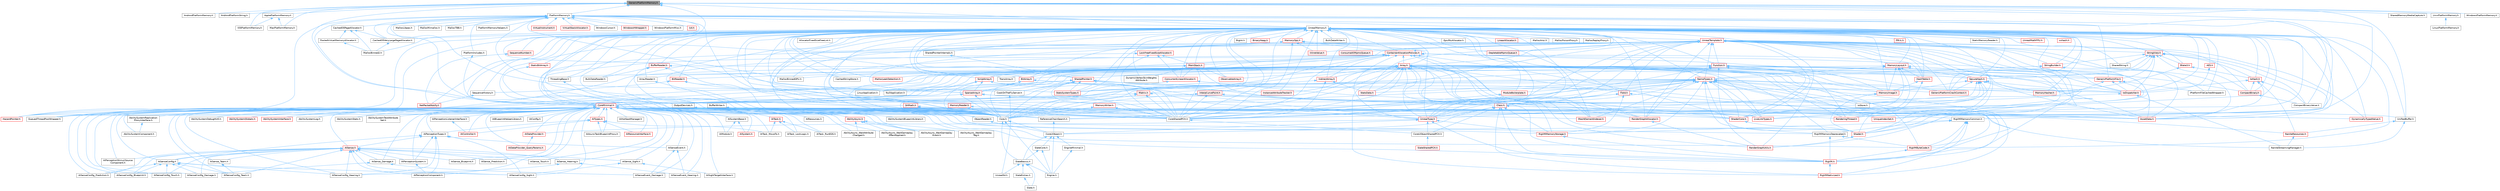 digraph "GenericPlatformMemory.h"
{
 // INTERACTIVE_SVG=YES
 // LATEX_PDF_SIZE
  bgcolor="transparent";
  edge [fontname=Helvetica,fontsize=10,labelfontname=Helvetica,labelfontsize=10];
  node [fontname=Helvetica,fontsize=10,shape=box,height=0.2,width=0.4];
  Node1 [id="Node000001",label="GenericPlatformMemory.h",height=0.2,width=0.4,color="gray40", fillcolor="grey60", style="filled", fontcolor="black",tooltip=" "];
  Node1 -> Node2 [id="edge1_Node000001_Node000002",dir="back",color="steelblue1",style="solid",tooltip=" "];
  Node2 [id="Node000002",label="AndroidPlatformMemory.h",height=0.2,width=0.4,color="grey40", fillcolor="white", style="filled",URL="$da/d82/AndroidPlatformMemory_8h.html",tooltip=" "];
  Node1 -> Node3 [id="edge2_Node000001_Node000003",dir="back",color="steelblue1",style="solid",tooltip=" "];
  Node3 [id="Node000003",label="AndroidPlatformString.h",height=0.2,width=0.4,color="grey40", fillcolor="white", style="filled",URL="$d5/d82/AndroidPlatformString_8h.html",tooltip=" "];
  Node1 -> Node4 [id="edge3_Node000001_Node000004",dir="back",color="steelblue1",style="solid",tooltip=" "];
  Node4 [id="Node000004",label="ApplePlatformMemory.h",height=0.2,width=0.4,color="grey40", fillcolor="white", style="filled",URL="$d7/d30/ApplePlatformMemory_8h.html",tooltip=" "];
  Node4 -> Node5 [id="edge4_Node000004_Node000005",dir="back",color="steelblue1",style="solid",tooltip=" "];
  Node5 [id="Node000005",label="IOSPlatformMemory.h",height=0.2,width=0.4,color="grey40", fillcolor="white", style="filled",URL="$d2/d98/IOSPlatformMemory_8h.html",tooltip=" "];
  Node4 -> Node6 [id="edge5_Node000004_Node000006",dir="back",color="steelblue1",style="solid",tooltip=" "];
  Node6 [id="Node000006",label="MacPlatformMemory.h",height=0.2,width=0.4,color="grey40", fillcolor="white", style="filled",URL="$d4/d77/MacPlatformMemory_8h.html",tooltip=" "];
  Node1 -> Node7 [id="edge6_Node000001_Node000007",dir="back",color="steelblue1",style="solid",tooltip=" "];
  Node7 [id="Node000007",label="Core.h",height=0.2,width=0.4,color="grey40", fillcolor="white", style="filled",URL="$d6/dd7/Core_8h.html",tooltip=" "];
  Node7 -> Node8 [id="edge7_Node000007_Node000008",dir="back",color="steelblue1",style="solid",tooltip=" "];
  Node8 [id="Node000008",label="CoreUObject.h",height=0.2,width=0.4,color="grey40", fillcolor="white", style="filled",URL="$d0/ded/CoreUObject_8h.html",tooltip=" "];
  Node8 -> Node9 [id="edge8_Node000008_Node000009",dir="back",color="steelblue1",style="solid",tooltip=" "];
  Node9 [id="Node000009",label="Engine.h",height=0.2,width=0.4,color="grey40", fillcolor="white", style="filled",URL="$d1/d34/Public_2Engine_8h.html",tooltip=" "];
  Node8 -> Node10 [id="edge9_Node000008_Node000010",dir="back",color="steelblue1",style="solid",tooltip=" "];
  Node10 [id="Node000010",label="EngineMinimal.h",height=0.2,width=0.4,color="grey40", fillcolor="white", style="filled",URL="$d0/d2c/EngineMinimal_8h.html",tooltip=" "];
  Node10 -> Node9 [id="edge10_Node000010_Node000009",dir="back",color="steelblue1",style="solid",tooltip=" "];
  Node8 -> Node11 [id="edge11_Node000008_Node000011",dir="back",color="steelblue1",style="solid",tooltip=" "];
  Node11 [id="Node000011",label="SlateBasics.h",height=0.2,width=0.4,color="grey40", fillcolor="white", style="filled",URL="$da/d2f/SlateBasics_8h.html",tooltip=" "];
  Node11 -> Node9 [id="edge12_Node000011_Node000009",dir="back",color="steelblue1",style="solid",tooltip=" "];
  Node11 -> Node12 [id="edge13_Node000011_Node000012",dir="back",color="steelblue1",style="solid",tooltip=" "];
  Node12 [id="Node000012",label="Slate.h",height=0.2,width=0.4,color="grey40", fillcolor="white", style="filled",URL="$d2/dc0/Slate_8h.html",tooltip=" "];
  Node11 -> Node13 [id="edge14_Node000011_Node000013",dir="back",color="steelblue1",style="solid",tooltip=" "];
  Node13 [id="Node000013",label="SlateExtras.h",height=0.2,width=0.4,color="grey40", fillcolor="white", style="filled",URL="$d8/dec/SlateExtras_8h.html",tooltip=" "];
  Node13 -> Node12 [id="edge15_Node000013_Node000012",dir="back",color="steelblue1",style="solid",tooltip=" "];
  Node11 -> Node14 [id="edge16_Node000011_Node000014",dir="back",color="steelblue1",style="solid",tooltip=" "];
  Node14 [id="Node000014",label="UnrealEd.h",height=0.2,width=0.4,color="grey40", fillcolor="white", style="filled",URL="$d2/d5f/UnrealEd_8h.html",tooltip=" "];
  Node8 -> Node15 [id="edge17_Node000008_Node000015",dir="back",color="steelblue1",style="solid",tooltip=" "];
  Node15 [id="Node000015",label="SlateCore.h",height=0.2,width=0.4,color="grey40", fillcolor="white", style="filled",URL="$dc/d03/SlateCore_8h.html",tooltip=" "];
  Node15 -> Node9 [id="edge18_Node000015_Node000009",dir="back",color="steelblue1",style="solid",tooltip=" "];
  Node15 -> Node11 [id="edge19_Node000015_Node000011",dir="back",color="steelblue1",style="solid",tooltip=" "];
  Node7 -> Node9 [id="edge20_Node000007_Node000009",dir="back",color="steelblue1",style="solid",tooltip=" "];
  Node7 -> Node11 [id="edge21_Node000007_Node000011",dir="back",color="steelblue1",style="solid",tooltip=" "];
  Node1 -> Node16 [id="edge22_Node000001_Node000016",dir="back",color="steelblue1",style="solid",tooltip=" "];
  Node16 [id="Node000016",label="CoreSharedPCH.h",height=0.2,width=0.4,color="grey40", fillcolor="white", style="filled",URL="$d8/de5/CoreSharedPCH_8h.html",tooltip=" "];
  Node16 -> Node17 [id="edge23_Node000016_Node000017",dir="back",color="steelblue1",style="solid",tooltip=" "];
  Node17 [id="Node000017",label="CoreUObjectSharedPCH.h",height=0.2,width=0.4,color="grey40", fillcolor="white", style="filled",URL="$de/d2f/CoreUObjectSharedPCH_8h.html",tooltip=" "];
  Node17 -> Node18 [id="edge24_Node000017_Node000018",dir="back",color="steelblue1",style="solid",tooltip=" "];
  Node18 [id="Node000018",label="SlateSharedPCH.h",height=0.2,width=0.4,color="red", fillcolor="#FFF0F0", style="filled",URL="$d1/dfc/SlateSharedPCH_8h.html",tooltip=" "];
  Node1 -> Node5 [id="edge25_Node000001_Node000005",dir="back",color="steelblue1",style="solid",tooltip=" "];
  Node1 -> Node6 [id="edge26_Node000001_Node000006",dir="back",color="steelblue1",style="solid",tooltip=" "];
  Node1 -> Node21 [id="edge27_Node000001_Node000021",dir="back",color="steelblue1",style="solid",tooltip=" "];
  Node21 [id="Node000021",label="PlatformMemory.h",height=0.2,width=0.4,color="grey40", fillcolor="white", style="filled",URL="$de/d68/PlatformMemory_8h.html",tooltip=" "];
  Node21 -> Node22 [id="edge28_Node000021_Node000022",dir="back",color="steelblue1",style="solid",tooltip=" "];
  Node22 [id="Node000022",label="CachedOSPageAllocator.h",height=0.2,width=0.4,color="grey40", fillcolor="white", style="filled",URL="$d1/df2/CachedOSPageAllocator_8h.html",tooltip=" "];
  Node22 -> Node23 [id="edge29_Node000022_Node000023",dir="back",color="steelblue1",style="solid",tooltip=" "];
  Node23 [id="Node000023",label="CachedOSVeryLargePageAllocator.h",height=0.2,width=0.4,color="grey40", fillcolor="white", style="filled",URL="$dd/d53/CachedOSVeryLargePageAllocator_8h.html",tooltip=" "];
  Node23 -> Node24 [id="edge30_Node000023_Node000024",dir="back",color="steelblue1",style="solid",tooltip=" "];
  Node24 [id="Node000024",label="MallocBinned2.h",height=0.2,width=0.4,color="grey40", fillcolor="white", style="filled",URL="$d7/ddf/MallocBinned2_8h.html",tooltip=" "];
  Node22 -> Node24 [id="edge31_Node000022_Node000024",dir="back",color="steelblue1",style="solid",tooltip=" "];
  Node22 -> Node25 [id="edge32_Node000022_Node000025",dir="back",color="steelblue1",style="solid",tooltip=" "];
  Node25 [id="Node000025",label="PooledVirtualMemoryAllocator.h",height=0.2,width=0.4,color="grey40", fillcolor="white", style="filled",URL="$d2/d46/PooledVirtualMemoryAllocator_8h.html",tooltip=" "];
  Node25 -> Node24 [id="edge33_Node000025_Node000024",dir="back",color="steelblue1",style="solid",tooltip=" "];
  Node21 -> Node23 [id="edge34_Node000021_Node000023",dir="back",color="steelblue1",style="solid",tooltip=" "];
  Node21 -> Node26 [id="edge35_Node000021_Node000026",dir="back",color="steelblue1",style="solid",tooltip=" "];
  Node26 [id="Node000026",label="CompactBinaryValue.h",height=0.2,width=0.4,color="grey40", fillcolor="white", style="filled",URL="$d8/d11/CompactBinaryValue_8h.html",tooltip=" "];
  Node21 -> Node27 [id="edge36_Node000021_Node000027",dir="back",color="steelblue1",style="solid",tooltip=" "];
  Node27 [id="Node000027",label="CookOnTheFlyServer.h",height=0.2,width=0.4,color="grey40", fillcolor="white", style="filled",URL="$dc/dca/CookOnTheFlyServer_8h.html",tooltip=" "];
  Node27 -> Node14 [id="edge37_Node000027_Node000014",dir="back",color="steelblue1",style="solid",tooltip=" "];
  Node21 -> Node7 [id="edge38_Node000021_Node000007",dir="back",color="steelblue1",style="solid",tooltip=" "];
  Node21 -> Node28 [id="edge39_Node000021_Node000028",dir="back",color="steelblue1",style="solid",tooltip=" "];
  Node28 [id="Node000028",label="CoreMinimal.h",height=0.2,width=0.4,color="red", fillcolor="#FFF0F0", style="filled",URL="$d7/d67/CoreMinimal_8h.html",tooltip=" "];
  Node28 -> Node29 [id="edge40_Node000028_Node000029",dir="back",color="steelblue1",style="solid",tooltip=" "];
  Node29 [id="Node000029",label="AIAsyncTaskBlueprintProxy.h",height=0.2,width=0.4,color="grey40", fillcolor="white", style="filled",URL="$db/d07/AIAsyncTaskBlueprintProxy_8h.html",tooltip=" "];
  Node28 -> Node30 [id="edge41_Node000028_Node000030",dir="back",color="steelblue1",style="solid",tooltip=" "];
  Node30 [id="Node000030",label="AIBlueprintHelperLibrary.h",height=0.2,width=0.4,color="grey40", fillcolor="white", style="filled",URL="$dc/d00/AIBlueprintHelperLibrary_8h.html",tooltip=" "];
  Node28 -> Node31 [id="edge42_Node000028_Node000031",dir="back",color="steelblue1",style="solid",tooltip=" "];
  Node31 [id="Node000031",label="AIConfig.h",height=0.2,width=0.4,color="grey40", fillcolor="white", style="filled",URL="$da/da3/AIConfig_8h.html",tooltip=" "];
  Node28 -> Node32 [id="edge43_Node000028_Node000032",dir="back",color="steelblue1",style="solid",tooltip=" "];
  Node32 [id="Node000032",label="AIController.h",height=0.2,width=0.4,color="red", fillcolor="#FFF0F0", style="filled",URL="$d7/dd8/AIController_8h.html",tooltip=" "];
  Node28 -> Node35 [id="edge44_Node000028_Node000035",dir="back",color="steelblue1",style="solid",tooltip=" "];
  Node35 [id="Node000035",label="AIDataProvider.h",height=0.2,width=0.4,color="red", fillcolor="#FFF0F0", style="filled",URL="$dd/d5b/AIDataProvider_8h.html",tooltip=" "];
  Node35 -> Node36 [id="edge45_Node000035_Node000036",dir="back",color="steelblue1",style="solid",tooltip=" "];
  Node36 [id="Node000036",label="AIDataProvider_QueryParams.h",height=0.2,width=0.4,color="red", fillcolor="#FFF0F0", style="filled",URL="$d3/dd9/AIDataProvider__QueryParams_8h.html",tooltip=" "];
  Node28 -> Node36 [id="edge46_Node000028_Node000036",dir="back",color="steelblue1",style="solid",tooltip=" "];
  Node28 -> Node46 [id="edge47_Node000028_Node000046",dir="back",color="steelblue1",style="solid",tooltip=" "];
  Node46 [id="Node000046",label="AIHotSpotManager.h",height=0.2,width=0.4,color="grey40", fillcolor="white", style="filled",URL="$da/d1d/AIHotSpotManager_8h.html",tooltip=" "];
  Node28 -> Node47 [id="edge48_Node000028_Node000047",dir="back",color="steelblue1",style="solid",tooltip=" "];
  Node47 [id="Node000047",label="AIModule.h",height=0.2,width=0.4,color="grey40", fillcolor="white", style="filled",URL="$d9/df1/AIModule_8h.html",tooltip=" "];
  Node28 -> Node48 [id="edge49_Node000028_Node000048",dir="back",color="steelblue1",style="solid",tooltip=" "];
  Node48 [id="Node000048",label="AIPerceptionComponent.h",height=0.2,width=0.4,color="grey40", fillcolor="white", style="filled",URL="$d6/d0a/AIPerceptionComponent_8h.html",tooltip=" "];
  Node28 -> Node49 [id="edge50_Node000028_Node000049",dir="back",color="steelblue1",style="solid",tooltip=" "];
  Node49 [id="Node000049",label="AIPerceptionListenerInterface.h",height=0.2,width=0.4,color="grey40", fillcolor="white", style="filled",URL="$d4/dd7/AIPerceptionListenerInterface_8h.html",tooltip=" "];
  Node49 -> Node32 [id="edge51_Node000049_Node000032",dir="back",color="steelblue1",style="solid",tooltip=" "];
  Node28 -> Node50 [id="edge52_Node000028_Node000050",dir="back",color="steelblue1",style="solid",tooltip=" "];
  Node50 [id="Node000050",label="AIPerceptionStimuliSource\lComponent.h",height=0.2,width=0.4,color="grey40", fillcolor="white", style="filled",URL="$df/da3/AIPerceptionStimuliSourceComponent_8h.html",tooltip=" "];
  Node28 -> Node51 [id="edge53_Node000028_Node000051",dir="back",color="steelblue1",style="solid",tooltip=" "];
  Node51 [id="Node000051",label="AIPerceptionSystem.h",height=0.2,width=0.4,color="grey40", fillcolor="white", style="filled",URL="$d0/d08/AIPerceptionSystem_8h.html",tooltip=" "];
  Node51 -> Node48 [id="edge54_Node000051_Node000048",dir="back",color="steelblue1",style="solid",tooltip=" "];
  Node28 -> Node52 [id="edge55_Node000028_Node000052",dir="back",color="steelblue1",style="solid",tooltip=" "];
  Node52 [id="Node000052",label="AIPerceptionTypes.h",height=0.2,width=0.4,color="grey40", fillcolor="white", style="filled",URL="$de/d00/AIPerceptionTypes_8h.html",tooltip=" "];
  Node52 -> Node48 [id="edge56_Node000052_Node000048",dir="back",color="steelblue1",style="solid",tooltip=" "];
  Node52 -> Node51 [id="edge57_Node000052_Node000051",dir="back",color="steelblue1",style="solid",tooltip=" "];
  Node52 -> Node53 [id="edge58_Node000052_Node000053",dir="back",color="steelblue1",style="solid",tooltip=" "];
  Node53 [id="Node000053",label="AISense.h",height=0.2,width=0.4,color="red", fillcolor="#FFF0F0", style="filled",URL="$d3/dbd/AISense_8h.html",tooltip=" "];
  Node53 -> Node48 [id="edge59_Node000053_Node000048",dir="back",color="steelblue1",style="solid",tooltip=" "];
  Node53 -> Node50 [id="edge60_Node000053_Node000050",dir="back",color="steelblue1",style="solid",tooltip=" "];
  Node53 -> Node51 [id="edge61_Node000053_Node000051",dir="back",color="steelblue1",style="solid",tooltip=" "];
  Node53 -> Node54 [id="edge62_Node000053_Node000054",dir="back",color="steelblue1",style="solid",tooltip=" "];
  Node54 [id="Node000054",label="AISenseConfig.h",height=0.2,width=0.4,color="grey40", fillcolor="white", style="filled",URL="$d4/d73/AISenseConfig_8h.html",tooltip=" "];
  Node54 -> Node55 [id="edge63_Node000054_Node000055",dir="back",color="steelblue1",style="solid",tooltip=" "];
  Node55 [id="Node000055",label="AISenseConfig_Blueprint.h",height=0.2,width=0.4,color="grey40", fillcolor="white", style="filled",URL="$d7/ddf/AISenseConfig__Blueprint_8h.html",tooltip=" "];
  Node54 -> Node56 [id="edge64_Node000054_Node000056",dir="back",color="steelblue1",style="solid",tooltip=" "];
  Node56 [id="Node000056",label="AISenseConfig_Damage.h",height=0.2,width=0.4,color="grey40", fillcolor="white", style="filled",URL="$d4/d13/AISenseConfig__Damage_8h.html",tooltip=" "];
  Node54 -> Node57 [id="edge65_Node000054_Node000057",dir="back",color="steelblue1",style="solid",tooltip=" "];
  Node57 [id="Node000057",label="AISenseConfig_Hearing.h",height=0.2,width=0.4,color="grey40", fillcolor="white", style="filled",URL="$df/d81/AISenseConfig__Hearing_8h.html",tooltip=" "];
  Node54 -> Node58 [id="edge66_Node000054_Node000058",dir="back",color="steelblue1",style="solid",tooltip=" "];
  Node58 [id="Node000058",label="AISenseConfig_Prediction.h",height=0.2,width=0.4,color="grey40", fillcolor="white", style="filled",URL="$d2/d6e/AISenseConfig__Prediction_8h.html",tooltip=" "];
  Node54 -> Node59 [id="edge67_Node000054_Node000059",dir="back",color="steelblue1",style="solid",tooltip=" "];
  Node59 [id="Node000059",label="AISenseConfig_Sight.h",height=0.2,width=0.4,color="grey40", fillcolor="white", style="filled",URL="$d7/d17/AISenseConfig__Sight_8h.html",tooltip=" "];
  Node54 -> Node60 [id="edge68_Node000054_Node000060",dir="back",color="steelblue1",style="solid",tooltip=" "];
  Node60 [id="Node000060",label="AISenseConfig_Team.h",height=0.2,width=0.4,color="grey40", fillcolor="white", style="filled",URL="$dc/daf/AISenseConfig__Team_8h.html",tooltip=" "];
  Node54 -> Node61 [id="edge69_Node000054_Node000061",dir="back",color="steelblue1",style="solid",tooltip=" "];
  Node61 [id="Node000061",label="AISenseConfig_Touch.h",height=0.2,width=0.4,color="grey40", fillcolor="white", style="filled",URL="$df/d3a/AISenseConfig__Touch_8h.html",tooltip=" "];
  Node53 -> Node55 [id="edge70_Node000053_Node000055",dir="back",color="steelblue1",style="solid",tooltip=" "];
  Node53 -> Node56 [id="edge71_Node000053_Node000056",dir="back",color="steelblue1",style="solid",tooltip=" "];
  Node53 -> Node57 [id="edge72_Node000053_Node000057",dir="back",color="steelblue1",style="solid",tooltip=" "];
  Node53 -> Node58 [id="edge73_Node000053_Node000058",dir="back",color="steelblue1",style="solid",tooltip=" "];
  Node53 -> Node59 [id="edge74_Node000053_Node000059",dir="back",color="steelblue1",style="solid",tooltip=" "];
  Node53 -> Node60 [id="edge75_Node000053_Node000060",dir="back",color="steelblue1",style="solid",tooltip=" "];
  Node53 -> Node61 [id="edge76_Node000053_Node000061",dir="back",color="steelblue1",style="solid",tooltip=" "];
  Node53 -> Node62 [id="edge77_Node000053_Node000062",dir="back",color="steelblue1",style="solid",tooltip=" "];
  Node62 [id="Node000062",label="AISense_Blueprint.h",height=0.2,width=0.4,color="grey40", fillcolor="white", style="filled",URL="$d6/d30/AISense__Blueprint_8h.html",tooltip=" "];
  Node53 -> Node63 [id="edge78_Node000053_Node000063",dir="back",color="steelblue1",style="solid",tooltip=" "];
  Node63 [id="Node000063",label="AISense_Damage.h",height=0.2,width=0.4,color="grey40", fillcolor="white", style="filled",URL="$dd/d37/AISense__Damage_8h.html",tooltip=" "];
  Node63 -> Node56 [id="edge79_Node000063_Node000056",dir="back",color="steelblue1",style="solid",tooltip=" "];
  Node63 -> Node64 [id="edge80_Node000063_Node000064",dir="back",color="steelblue1",style="solid",tooltip=" "];
  Node64 [id="Node000064",label="AISenseEvent_Damage.h",height=0.2,width=0.4,color="grey40", fillcolor="white", style="filled",URL="$db/d23/AISenseEvent__Damage_8h.html",tooltip=" "];
  Node53 -> Node65 [id="edge81_Node000053_Node000065",dir="back",color="steelblue1",style="solid",tooltip=" "];
  Node65 [id="Node000065",label="AISense_Hearing.h",height=0.2,width=0.4,color="grey40", fillcolor="white", style="filled",URL="$dc/d03/AISense__Hearing_8h.html",tooltip=" "];
  Node65 -> Node57 [id="edge82_Node000065_Node000057",dir="back",color="steelblue1",style="solid",tooltip=" "];
  Node65 -> Node66 [id="edge83_Node000065_Node000066",dir="back",color="steelblue1",style="solid",tooltip=" "];
  Node66 [id="Node000066",label="AISenseEvent_Hearing.h",height=0.2,width=0.4,color="grey40", fillcolor="white", style="filled",URL="$df/d3a/AISenseEvent__Hearing_8h.html",tooltip=" "];
  Node53 -> Node67 [id="edge84_Node000053_Node000067",dir="back",color="steelblue1",style="solid",tooltip=" "];
  Node67 [id="Node000067",label="AISense_Prediction.h",height=0.2,width=0.4,color="grey40", fillcolor="white", style="filled",URL="$d4/de0/AISense__Prediction_8h.html",tooltip=" "];
  Node53 -> Node68 [id="edge85_Node000053_Node000068",dir="back",color="steelblue1",style="solid",tooltip=" "];
  Node68 [id="Node000068",label="AISense_Sight.h",height=0.2,width=0.4,color="grey40", fillcolor="white", style="filled",URL="$d7/d6f/AISense__Sight_8h.html",tooltip=" "];
  Node68 -> Node59 [id="edge86_Node000068_Node000059",dir="back",color="steelblue1",style="solid",tooltip=" "];
  Node68 -> Node69 [id="edge87_Node000068_Node000069",dir="back",color="steelblue1",style="solid",tooltip=" "];
  Node69 [id="Node000069",label="AISightTargetInterface.h",height=0.2,width=0.4,color="grey40", fillcolor="white", style="filled",URL="$d0/dd7/AISightTargetInterface_8h.html",tooltip=" "];
  Node53 -> Node70 [id="edge88_Node000053_Node000070",dir="back",color="steelblue1",style="solid",tooltip=" "];
  Node70 [id="Node000070",label="AISense_Team.h",height=0.2,width=0.4,color="grey40", fillcolor="white", style="filled",URL="$d7/d7a/AISense__Team_8h.html",tooltip=" "];
  Node70 -> Node60 [id="edge89_Node000070_Node000060",dir="back",color="steelblue1",style="solid",tooltip=" "];
  Node53 -> Node71 [id="edge90_Node000053_Node000071",dir="back",color="steelblue1",style="solid",tooltip=" "];
  Node71 [id="Node000071",label="AISense_Touch.h",height=0.2,width=0.4,color="grey40", fillcolor="white", style="filled",URL="$d6/db4/AISense__Touch_8h.html",tooltip=" "];
  Node52 -> Node54 [id="edge91_Node000052_Node000054",dir="back",color="steelblue1",style="solid",tooltip=" "];
  Node52 -> Node57 [id="edge92_Node000052_Node000057",dir="back",color="steelblue1",style="solid",tooltip=" "];
  Node52 -> Node59 [id="edge93_Node000052_Node000059",dir="back",color="steelblue1",style="solid",tooltip=" "];
  Node52 -> Node72 [id="edge94_Node000052_Node000072",dir="back",color="steelblue1",style="solid",tooltip=" "];
  Node72 [id="Node000072",label="AISenseEvent.h",height=0.2,width=0.4,color="grey40", fillcolor="white", style="filled",URL="$de/d44/AISenseEvent_8h.html",tooltip=" "];
  Node72 -> Node64 [id="edge95_Node000072_Node000064",dir="back",color="steelblue1",style="solid",tooltip=" "];
  Node72 -> Node66 [id="edge96_Node000072_Node000066",dir="back",color="steelblue1",style="solid",tooltip=" "];
  Node28 -> Node73 [id="edge97_Node000028_Node000073",dir="back",color="steelblue1",style="solid",tooltip=" "];
  Node73 [id="Node000073",label="AIResourceInterface.h",height=0.2,width=0.4,color="red", fillcolor="#FFF0F0", style="filled",URL="$dd/d0d/AIResourceInterface_8h.html",tooltip=" "];
  Node28 -> Node130 [id="edge98_Node000028_Node000130",dir="back",color="steelblue1",style="solid",tooltip=" "];
  Node130 [id="Node000130",label="AIResources.h",height=0.2,width=0.4,color="grey40", fillcolor="white", style="filled",URL="$d9/db0/AIResources_8h.html",tooltip=" "];
  Node28 -> Node53 [id="edge99_Node000028_Node000053",dir="back",color="steelblue1",style="solid",tooltip=" "];
  Node28 -> Node54 [id="edge100_Node000028_Node000054",dir="back",color="steelblue1",style="solid",tooltip=" "];
  Node28 -> Node55 [id="edge101_Node000028_Node000055",dir="back",color="steelblue1",style="solid",tooltip=" "];
  Node28 -> Node56 [id="edge102_Node000028_Node000056",dir="back",color="steelblue1",style="solid",tooltip=" "];
  Node28 -> Node57 [id="edge103_Node000028_Node000057",dir="back",color="steelblue1",style="solid",tooltip=" "];
  Node28 -> Node58 [id="edge104_Node000028_Node000058",dir="back",color="steelblue1",style="solid",tooltip=" "];
  Node28 -> Node59 [id="edge105_Node000028_Node000059",dir="back",color="steelblue1",style="solid",tooltip=" "];
  Node28 -> Node60 [id="edge106_Node000028_Node000060",dir="back",color="steelblue1",style="solid",tooltip=" "];
  Node28 -> Node61 [id="edge107_Node000028_Node000061",dir="back",color="steelblue1",style="solid",tooltip=" "];
  Node28 -> Node72 [id="edge108_Node000028_Node000072",dir="back",color="steelblue1",style="solid",tooltip=" "];
  Node28 -> Node64 [id="edge109_Node000028_Node000064",dir="back",color="steelblue1",style="solid",tooltip=" "];
  Node28 -> Node66 [id="edge110_Node000028_Node000066",dir="back",color="steelblue1",style="solid",tooltip=" "];
  Node28 -> Node62 [id="edge111_Node000028_Node000062",dir="back",color="steelblue1",style="solid",tooltip=" "];
  Node28 -> Node63 [id="edge112_Node000028_Node000063",dir="back",color="steelblue1",style="solid",tooltip=" "];
  Node28 -> Node65 [id="edge113_Node000028_Node000065",dir="back",color="steelblue1",style="solid",tooltip=" "];
  Node28 -> Node67 [id="edge114_Node000028_Node000067",dir="back",color="steelblue1",style="solid",tooltip=" "];
  Node28 -> Node68 [id="edge115_Node000028_Node000068",dir="back",color="steelblue1",style="solid",tooltip=" "];
  Node28 -> Node70 [id="edge116_Node000028_Node000070",dir="back",color="steelblue1",style="solid",tooltip=" "];
  Node28 -> Node71 [id="edge117_Node000028_Node000071",dir="back",color="steelblue1",style="solid",tooltip=" "];
  Node28 -> Node69 [id="edge118_Node000028_Node000069",dir="back",color="steelblue1",style="solid",tooltip=" "];
  Node28 -> Node131 [id="edge119_Node000028_Node000131",dir="back",color="steelblue1",style="solid",tooltip=" "];
  Node131 [id="Node000131",label="AISystem.h",height=0.2,width=0.4,color="red", fillcolor="#FFF0F0", style="filled",URL="$d0/d71/AISystem_8h.html",tooltip=" "];
  Node28 -> Node136 [id="edge120_Node000028_Node000136",dir="back",color="steelblue1",style="solid",tooltip=" "];
  Node136 [id="Node000136",label="AISystemBase.h",height=0.2,width=0.4,color="grey40", fillcolor="white", style="filled",URL="$d5/d44/AISystemBase_8h.html",tooltip=" "];
  Node136 -> Node47 [id="edge121_Node000136_Node000047",dir="back",color="steelblue1",style="solid",tooltip=" "];
  Node136 -> Node131 [id="edge122_Node000136_Node000131",dir="back",color="steelblue1",style="solid",tooltip=" "];
  Node28 -> Node137 [id="edge123_Node000028_Node000137",dir="back",color="steelblue1",style="solid",tooltip=" "];
  Node137 [id="Node000137",label="AITask.h",height=0.2,width=0.4,color="red", fillcolor="#FFF0F0", style="filled",URL="$d6/de2/AITask_8h.html",tooltip=" "];
  Node137 -> Node138 [id="edge124_Node000137_Node000138",dir="back",color="steelblue1",style="solid",tooltip=" "];
  Node138 [id="Node000138",label="AITask_LockLogic.h",height=0.2,width=0.4,color="grey40", fillcolor="white", style="filled",URL="$d8/d28/AITask__LockLogic_8h.html",tooltip=" "];
  Node137 -> Node127 [id="edge125_Node000137_Node000127",dir="back",color="steelblue1",style="solid",tooltip=" "];
  Node127 [id="Node000127",label="AITask_MoveTo.h",height=0.2,width=0.4,color="grey40", fillcolor="white", style="filled",URL="$d4/dc4/AITask__MoveTo_8h.html",tooltip=" "];
  Node137 -> Node139 [id="edge126_Node000137_Node000139",dir="back",color="steelblue1",style="solid",tooltip=" "];
  Node139 [id="Node000139",label="AITask_RunEQS.h",height=0.2,width=0.4,color="grey40", fillcolor="white", style="filled",URL="$d9/d9f/AITask__RunEQS_8h.html",tooltip=" "];
  Node28 -> Node138 [id="edge127_Node000028_Node000138",dir="back",color="steelblue1",style="solid",tooltip=" "];
  Node28 -> Node127 [id="edge128_Node000028_Node000127",dir="back",color="steelblue1",style="solid",tooltip=" "];
  Node28 -> Node139 [id="edge129_Node000028_Node000139",dir="back",color="steelblue1",style="solid",tooltip=" "];
  Node28 -> Node140 [id="edge130_Node000028_Node000140",dir="back",color="steelblue1",style="solid",tooltip=" "];
  Node140 [id="Node000140",label="AITypes.h",height=0.2,width=0.4,color="red", fillcolor="#FFF0F0", style="filled",URL="$dd/d64/AITypes_8h.html",tooltip=" "];
  Node140 -> Node29 [id="edge131_Node000140_Node000029",dir="back",color="steelblue1",style="solid",tooltip=" "];
  Node140 -> Node32 [id="edge132_Node000140_Node000032",dir="back",color="steelblue1",style="solid",tooltip=" "];
  Node140 -> Node52 [id="edge133_Node000140_Node000052",dir="back",color="steelblue1",style="solid",tooltip=" "];
  Node140 -> Node73 [id="edge134_Node000140_Node000073",dir="back",color="steelblue1",style="solid",tooltip=" "];
  Node140 -> Node127 [id="edge135_Node000140_Node000127",dir="back",color="steelblue1",style="solid",tooltip=" "];
  Node28 -> Node145 [id="edge136_Node000028_Node000145",dir="back",color="steelblue1",style="solid",tooltip=" "];
  Node145 [id="Node000145",label="AbilityAsync.h",height=0.2,width=0.4,color="red", fillcolor="#FFF0F0", style="filled",URL="$d8/dce/AbilityAsync_8h.html",tooltip=" "];
  Node145 -> Node146 [id="edge137_Node000145_Node000146",dir="back",color="steelblue1",style="solid",tooltip=" "];
  Node146 [id="Node000146",label="AbilityAsync_WaitAttribute\lChanged.h",height=0.2,width=0.4,color="grey40", fillcolor="white", style="filled",URL="$d8/d81/AbilityAsync__WaitAttributeChanged_8h.html",tooltip=" "];
  Node145 -> Node147 [id="edge138_Node000145_Node000147",dir="back",color="steelblue1",style="solid",tooltip=" "];
  Node147 [id="Node000147",label="AbilityAsync_WaitGameplay\lEffectApplied.h",height=0.2,width=0.4,color="grey40", fillcolor="white", style="filled",URL="$dd/d1a/AbilityAsync__WaitGameplayEffectApplied_8h.html",tooltip=" "];
  Node145 -> Node148 [id="edge139_Node000145_Node000148",dir="back",color="steelblue1",style="solid",tooltip=" "];
  Node148 [id="Node000148",label="AbilityAsync_WaitGameplay\lEvent.h",height=0.2,width=0.4,color="grey40", fillcolor="white", style="filled",URL="$d4/d2d/AbilityAsync__WaitGameplayEvent_8h.html",tooltip=" "];
  Node145 -> Node149 [id="edge140_Node000145_Node000149",dir="back",color="steelblue1",style="solid",tooltip=" "];
  Node149 [id="Node000149",label="AbilityAsync_WaitGameplay\lTag.h",height=0.2,width=0.4,color="grey40", fillcolor="white", style="filled",URL="$d8/dc5/AbilityAsync__WaitGameplayTag_8h.html",tooltip=" "];
  Node28 -> Node146 [id="edge141_Node000028_Node000146",dir="back",color="steelblue1",style="solid",tooltip=" "];
  Node28 -> Node147 [id="edge142_Node000028_Node000147",dir="back",color="steelblue1",style="solid",tooltip=" "];
  Node28 -> Node148 [id="edge143_Node000028_Node000148",dir="back",color="steelblue1",style="solid",tooltip=" "];
  Node28 -> Node149 [id="edge144_Node000028_Node000149",dir="back",color="steelblue1",style="solid",tooltip=" "];
  Node28 -> Node152 [id="edge145_Node000028_Node000152",dir="back",color="steelblue1",style="solid",tooltip=" "];
  Node152 [id="Node000152",label="AbilitySystemBlueprintLibrary.h",height=0.2,width=0.4,color="grey40", fillcolor="white", style="filled",URL="$d5/dd6/AbilitySystemBlueprintLibrary_8h.html",tooltip=" "];
  Node28 -> Node153 [id="edge146_Node000028_Node000153",dir="back",color="steelblue1",style="solid",tooltip=" "];
  Node153 [id="Node000153",label="AbilitySystemComponent.h",height=0.2,width=0.4,color="grey40", fillcolor="white", style="filled",URL="$d0/da3/AbilitySystemComponent_8h.html",tooltip=" "];
  Node28 -> Node154 [id="edge147_Node000028_Node000154",dir="back",color="steelblue1",style="solid",tooltip=" "];
  Node154 [id="Node000154",label="AbilitySystemDebugHUD.h",height=0.2,width=0.4,color="grey40", fillcolor="white", style="filled",URL="$dc/d84/AbilitySystemDebugHUD_8h.html",tooltip=" "];
  Node28 -> Node155 [id="edge148_Node000028_Node000155",dir="back",color="steelblue1",style="solid",tooltip=" "];
  Node155 [id="Node000155",label="AbilitySystemGlobals.h",height=0.2,width=0.4,color="red", fillcolor="#FFF0F0", style="filled",URL="$dc/d82/AbilitySystemGlobals_8h.html",tooltip=" "];
  Node28 -> Node157 [id="edge149_Node000028_Node000157",dir="back",color="steelblue1",style="solid",tooltip=" "];
  Node157 [id="Node000157",label="AbilitySystemInterface.h",height=0.2,width=0.4,color="red", fillcolor="#FFF0F0", style="filled",URL="$d8/d76/AbilitySystemInterface_8h.html",tooltip=" "];
  Node28 -> Node159 [id="edge150_Node000028_Node000159",dir="back",color="steelblue1",style="solid",tooltip=" "];
  Node159 [id="Node000159",label="AbilitySystemLog.h",height=0.2,width=0.4,color="grey40", fillcolor="white", style="filled",URL="$d9/d0f/AbilitySystemLog_8h.html",tooltip=" "];
  Node28 -> Node160 [id="edge151_Node000028_Node000160",dir="back",color="steelblue1",style="solid",tooltip=" "];
  Node160 [id="Node000160",label="AbilitySystemReplication\lProxyInterface.h",height=0.2,width=0.4,color="grey40", fillcolor="white", style="filled",URL="$d9/d17/AbilitySystemReplicationProxyInterface_8h.html",tooltip=" "];
  Node160 -> Node153 [id="edge152_Node000160_Node000153",dir="back",color="steelblue1",style="solid",tooltip=" "];
  Node28 -> Node161 [id="edge153_Node000028_Node000161",dir="back",color="steelblue1",style="solid",tooltip=" "];
  Node161 [id="Node000161",label="AbilitySystemStats.h",height=0.2,width=0.4,color="grey40", fillcolor="white", style="filled",URL="$d2/d42/AbilitySystemStats_8h.html",tooltip=" "];
  Node28 -> Node162 [id="edge154_Node000028_Node000162",dir="back",color="steelblue1",style="solid",tooltip=" "];
  Node162 [id="Node000162",label="AbilitySystemTestAttribute\lSet.h",height=0.2,width=0.4,color="grey40", fillcolor="white", style="filled",URL="$df/d1f/AbilitySystemTestAttributeSet_8h.html",tooltip=" "];
  Node28 -> Node7 [id="edge155_Node000028_Node000007",dir="back",color="steelblue1",style="solid",tooltip=" "];
  Node28 -> Node16 [id="edge156_Node000028_Node000016",dir="back",color="steelblue1",style="solid",tooltip=" "];
  Node28 -> Node4444 [id="edge157_Node000028_Node004444",dir="back",color="steelblue1",style="solid",tooltip=" "];
  Node4444 [id="Node004444",label="DynamicallyTypedValue.h",height=0.2,width=0.4,color="red", fillcolor="#FFF0F0", style="filled",URL="$db/d80/DynamicallyTypedValue_8h.html",tooltip=" "];
  Node28 -> Node6276 [id="edge158_Node000028_Node006276",dir="back",color="steelblue1",style="solid",tooltip=" "];
  Node6276 [id="Node006276",label="HazardPointer.h",height=0.2,width=0.4,color="red", fillcolor="#FFF0F0", style="filled",URL="$d5/d08/HazardPointer_8h.html",tooltip=" "];
  Node28 -> Node5596 [id="edge159_Node000028_Node005596",dir="back",color="steelblue1",style="solid",tooltip=" "];
  Node5596 [id="Node005596",label="LiveLinkTypes.h",height=0.2,width=0.4,color="red", fillcolor="#FFF0F0", style="filled",URL="$d2/d4c/LiveLinkTypes_8h.html",tooltip=" "];
  Node28 -> Node1948 [id="edge160_Node000028_Node001948",dir="back",color="steelblue1",style="solid",tooltip=" "];
  Node1948 [id="Node001948",label="MeshElementIndexer.h",height=0.2,width=0.4,color="red", fillcolor="#FFF0F0", style="filled",URL="$db/d4c/MeshElementIndexer_8h.html",tooltip=" "];
  Node28 -> Node2983 [id="edge161_Node000028_Node002983",dir="back",color="steelblue1",style="solid",tooltip=" "];
  Node2983 [id="Node002983",label="NaniteResources.h",height=0.2,width=0.4,color="red", fillcolor="#FFF0F0", style="filled",URL="$d7/d8b/NaniteResources_8h.html",tooltip=" "];
  Node2983 -> Node2986 [id="edge162_Node002983_Node002986",dir="back",color="steelblue1",style="solid",tooltip=" "];
  Node2986 [id="Node002986",label="NaniteStreamingManager.h",height=0.2,width=0.4,color="grey40", fillcolor="white", style="filled",URL="$d2/d3f/NaniteStreamingManager_8h.html",tooltip=" "];
  Node28 -> Node2986 [id="edge163_Node000028_Node002986",dir="back",color="steelblue1",style="solid",tooltip=" "];
  Node28 -> Node6870 [id="edge164_Node000028_Node006870",dir="back",color="steelblue1",style="solid",tooltip=" "];
  Node6870 [id="Node006870",label="ObjectReader.h",height=0.2,width=0.4,color="grey40", fillcolor="white", style="filled",URL="$de/d04/ObjectReader_8h.html",tooltip=" "];
  Node6870 -> Node8 [id="edge165_Node006870_Node000008",dir="back",color="steelblue1",style="solid",tooltip=" "];
  Node28 -> Node6374 [id="edge166_Node000028_Node006374",dir="back",color="steelblue1",style="solid",tooltip=" "];
  Node6374 [id="Node006374",label="QueuedThreadPoolWrapper.h",height=0.2,width=0.4,color="grey40", fillcolor="white", style="filled",URL="$dc/d5f/QueuedThreadPoolWrapper_8h.html",tooltip=" "];
  Node28 -> Node4447 [id="edge167_Node000028_Node004447",dir="back",color="steelblue1",style="solid",tooltip=" "];
  Node4447 [id="Node004447",label="ReferenceChainSearch.h",height=0.2,width=0.4,color="grey40", fillcolor="white", style="filled",URL="$d3/db7/ReferenceChainSearch_8h.html",tooltip=" "];
  Node4447 -> Node8 [id="edge168_Node004447_Node000008",dir="back",color="steelblue1",style="solid",tooltip=" "];
  Node28 -> Node7001 [id="edge169_Node000028_Node007001",dir="back",color="steelblue1",style="solid",tooltip=" "];
  Node7001 [id="Node007001",label="RenderGraphAllocator.h",height=0.2,width=0.4,color="red", fillcolor="#FFF0F0", style="filled",URL="$d4/da7/RenderGraphAllocator_8h.html",tooltip=" "];
  Node7001 -> Node4259 [id="edge170_Node007001_Node004259",dir="back",color="steelblue1",style="solid",tooltip=" "];
  Node4259 [id="Node004259",label="RenderGraphUtils.h",height=0.2,width=0.4,color="red", fillcolor="#FFF0F0", style="filled",URL="$d6/d45/RenderGraphUtils_8h.html",tooltip=" "];
  Node28 -> Node6297 [id="edge171_Node000028_Node006297",dir="back",color="steelblue1",style="solid",tooltip=" "];
  Node6297 [id="Node006297",label="RenderingThread.h",height=0.2,width=0.4,color="red", fillcolor="#FFF0F0", style="filled",URL="$dc/df7/RenderingThread_8h.html",tooltip=" "];
  Node28 -> Node2633 [id="edge172_Node000028_Node002633",dir="back",color="steelblue1",style="solid",tooltip=" "];
  Node2633 [id="Node002633",label="RigVM.h",height=0.2,width=0.4,color="red", fillcolor="#FFF0F0", style="filled",URL="$d0/d5e/RigVM_8h.html",tooltip=" "];
  Node2633 -> Node2639 [id="edge173_Node002633_Node002639",dir="back",color="steelblue1",style="solid",tooltip=" "];
  Node2639 [id="Node002639",label="RigVMNativized.h",height=0.2,width=0.4,color="red", fillcolor="#FFF0F0", style="filled",URL="$df/d99/RigVMNativized_8h.html",tooltip=" "];
  Node28 -> Node2689 [id="edge174_Node000028_Node002689",dir="back",color="steelblue1",style="solid",tooltip=" "];
  Node2689 [id="Node002689",label="RigVMByteCode.h",height=0.2,width=0.4,color="red", fillcolor="#FFF0F0", style="filled",URL="$da/d6c/RigVMByteCode_8h.html",tooltip=" "];
  Node2689 -> Node2633 [id="edge175_Node002689_Node002633",dir="back",color="steelblue1",style="solid",tooltip=" "];
  Node28 -> Node5937 [id="edge176_Node000028_Node005937",dir="back",color="steelblue1",style="solid",tooltip=" "];
  Node5937 [id="Node005937",label="RigVMMemoryCommon.h",height=0.2,width=0.4,color="grey40", fillcolor="white", style="filled",URL="$de/d51/RigVMMemoryCommon_8h.html",tooltip=" "];
  Node5937 -> Node2633 [id="edge177_Node005937_Node002633",dir="back",color="steelblue1",style="solid",tooltip=" "];
  Node5937 -> Node2689 [id="edge178_Node005937_Node002689",dir="back",color="steelblue1",style="solid",tooltip=" "];
  Node5937 -> Node5938 [id="edge179_Node005937_Node005938",dir="back",color="steelblue1",style="solid",tooltip=" "];
  Node5938 [id="Node005938",label="RigVMMemoryDeprecated.h",height=0.2,width=0.4,color="grey40", fillcolor="white", style="filled",URL="$dd/da1/RigVMMemoryDeprecated_8h.html",tooltip=" "];
  Node5938 -> Node2633 [id="edge180_Node005938_Node002633",dir="back",color="steelblue1",style="solid",tooltip=" "];
  Node5938 -> Node2689 [id="edge181_Node005938_Node002689",dir="back",color="steelblue1",style="solid",tooltip=" "];
  Node5937 -> Node4466 [id="edge182_Node005937_Node004466",dir="back",color="steelblue1",style="solid",tooltip=" "];
  Node4466 [id="Node004466",label="RigVMMemoryStorage.h",height=0.2,width=0.4,color="red", fillcolor="#FFF0F0", style="filled",URL="$d1/dd5/RigVMMemoryStorage_8h.html",tooltip=" "];
  Node4466 -> Node2633 [id="edge183_Node004466_Node002633",dir="back",color="steelblue1",style="solid",tooltip=" "];
  Node5937 -> Node2639 [id="edge184_Node005937_Node002639",dir="back",color="steelblue1",style="solid",tooltip=" "];
  Node28 -> Node5938 [id="edge185_Node000028_Node005938",dir="back",color="steelblue1",style="solid",tooltip=" "];
  Node28 -> Node4466 [id="edge186_Node000028_Node004466",dir="back",color="steelblue1",style="solid",tooltip=" "];
  Node28 -> Node6358 [id="edge187_Node000028_Node006358",dir="back",color="steelblue1",style="solid",tooltip=" "];
  Node6358 [id="Node006358",label="Shader.h",height=0.2,width=0.4,color="red", fillcolor="#FFF0F0", style="filled",URL="$d2/dac/Shader_8h.html",tooltip=" "];
  Node6358 -> Node4259 [id="edge188_Node006358_Node004259",dir="back",color="steelblue1",style="solid",tooltip=" "];
  Node28 -> Node6357 [id="edge189_Node000028_Node006357",dir="back",color="steelblue1",style="solid",tooltip=" "];
  Node6357 [id="Node006357",label="ShaderCore.h",height=0.2,width=0.4,color="red", fillcolor="#FFF0F0", style="filled",URL="$d2/dc9/ShaderCore_8h.html",tooltip=" "];
  Node6357 -> Node6358 [id="edge190_Node006357_Node006358",dir="back",color="steelblue1",style="solid",tooltip=" "];
  Node28 -> Node6309 [id="edge191_Node000028_Node006309",dir="back",color="steelblue1",style="solid",tooltip=" "];
  Node6309 [id="Node006309",label="UnifiedBuffer.h",height=0.2,width=0.4,color="grey40", fillcolor="white", style="filled",URL="$d3/d39/UnifiedBuffer_8h.html",tooltip=" "];
  Node6309 -> Node2983 [id="edge192_Node006309_Node002983",dir="back",color="steelblue1",style="solid",tooltip=" "];
  Node6309 -> Node2986 [id="edge193_Node006309_Node002986",dir="back",color="steelblue1",style="solid",tooltip=" "];
  Node28 -> Node7292 [id="edge194_Node000028_Node007292",dir="back",color="steelblue1",style="solid",tooltip=" "];
  Node7292 [id="Node007292",label="UniqueIndexSet.h",height=0.2,width=0.4,color="red", fillcolor="#FFF0F0", style="filled",URL="$d8/d8a/UniqueIndexSet_8h.html",tooltip=" "];
  Node21 -> Node16 [id="edge195_Node000021_Node000016",dir="back",color="steelblue1",style="solid",tooltip=" "];
  Node21 -> Node7360 [id="edge196_Node000021_Node007360",dir="back",color="steelblue1",style="solid",tooltip=" "];
  Node7360 [id="Node007360",label="GenericPlatformCrashContext.h",height=0.2,width=0.4,color="red", fillcolor="#FFF0F0", style="filled",URL="$dd/d2c/GenericPlatformCrashContext_8h.html",tooltip=" "];
  Node21 -> Node7370 [id="edge197_Node000021_Node007370",dir="back",color="steelblue1",style="solid",tooltip=" "];
  Node7370 [id="Node007370",label="GenericPlatformFile.h",height=0.2,width=0.4,color="red", fillcolor="#FFF0F0", style="filled",URL="$d7/d2d/GenericPlatformFile_8h.html",tooltip=" "];
  Node7370 -> Node7 [id="edge198_Node007370_Node000007",dir="back",color="steelblue1",style="solid",tooltip=" "];
  Node7370 -> Node16 [id="edge199_Node007370_Node000016",dir="back",color="steelblue1",style="solid",tooltip=" "];
  Node7370 -> Node7387 [id="edge200_Node007370_Node007387",dir="back",color="steelblue1",style="solid",tooltip=" "];
  Node7387 [id="Node007387",label="IPlatformFileCachedWrapper.h",height=0.2,width=0.4,color="grey40", fillcolor="white", style="filled",URL="$d2/d1a/IPlatformFileCachedWrapper_8h.html",tooltip=" "];
  Node7370 -> Node6379 [id="edge201_Node007370_Node006379",dir="back",color="steelblue1",style="solid",tooltip=" "];
  Node6379 [id="Node006379",label="IoDispatcher.h",height=0.2,width=0.4,color="red", fillcolor="#FFF0F0", style="filled",URL="$d8/d3c/IoDispatcher_8h.html",tooltip=" "];
  Node6379 -> Node6383 [id="edge202_Node006379_Node006383",dir="back",color="steelblue1",style="solid",tooltip=" "];
  Node6383 [id="Node006383",label="IoStore.h",height=0.2,width=0.4,color="grey40", fillcolor="white", style="filled",URL="$d5/d52/IoStore_8h.html",tooltip=" "];
  Node6379 -> Node2986 [id="edge203_Node006379_Node002986",dir="back",color="steelblue1",style="solid",tooltip=" "];
  Node21 -> Node6276 [id="edge204_Node000021_Node006276",dir="back",color="steelblue1",style="solid",tooltip=" "];
  Node21 -> Node7397 [id="edge205_Node000021_Node007397",dir="back",color="steelblue1",style="solid",tooltip=" "];
  Node7397 [id="Node007397",label="MallocBinnedGPU.h",height=0.2,width=0.4,color="grey40", fillcolor="white", style="filled",URL="$d0/d5f/MallocBinnedGPU_8h.html",tooltip=" "];
  Node21 -> Node7398 [id="edge206_Node000021_Node007398",dir="back",color="steelblue1",style="solid",tooltip=" "];
  Node7398 [id="Node007398",label="MallocLibpas.h",height=0.2,width=0.4,color="grey40", fillcolor="white", style="filled",URL="$df/d3a/MallocLibpas_8h.html",tooltip=" "];
  Node21 -> Node7399 [id="edge207_Node000021_Node007399",dir="back",color="steelblue1",style="solid",tooltip=" "];
  Node7399 [id="Node007399",label="MallocMimalloc.h",height=0.2,width=0.4,color="grey40", fillcolor="white", style="filled",URL="$d5/ddc/MallocMimalloc_8h.html",tooltip=" "];
  Node21 -> Node7400 [id="edge208_Node000021_Node007400",dir="back",color="steelblue1",style="solid",tooltip=" "];
  Node7400 [id="Node007400",label="MallocTBB.h",height=0.2,width=0.4,color="grey40", fillcolor="white", style="filled",URL="$da/db7/MallocTBB_8h.html",tooltip=" "];
  Node21 -> Node7393 [id="edge209_Node000021_Node007393",dir="back",color="steelblue1",style="solid",tooltip=" "];
  Node7393 [id="Node007393",label="PlatformIncludes.h",height=0.2,width=0.4,color="grey40", fillcolor="white", style="filled",URL="$de/df5/PlatformIncludes_8h.html",tooltip=" "];
  Node7393 -> Node7 [id="edge210_Node007393_Node000007",dir="back",color="steelblue1",style="solid",tooltip=" "];
  Node21 -> Node7401 [id="edge211_Node000021_Node007401",dir="back",color="steelblue1",style="solid",tooltip=" "];
  Node7401 [id="Node007401",label="PlatformMemoryHelpers.h",height=0.2,width=0.4,color="grey40", fillcolor="white", style="filled",URL="$de/d12/PlatformMemoryHelpers_8h.html",tooltip=" "];
  Node21 -> Node6297 [id="edge212_Node000021_Node006297",dir="back",color="steelblue1",style="solid",tooltip=" "];
  Node21 -> Node7402 [id="edge213_Node000021_Node007402",dir="back",color="steelblue1",style="solid",tooltip=" "];
  Node7402 [id="Node007402",label="StatsData.h",height=0.2,width=0.4,color="red", fillcolor="#FFF0F0", style="filled",URL="$d7/de8/StatsData_8h.html",tooltip=" "];
  Node21 -> Node7403 [id="edge214_Node000021_Node007403",dir="back",color="steelblue1",style="solid",tooltip=" "];
  Node7403 [id="Node007403",label="StatsSystemTypes.h",height=0.2,width=0.4,color="red", fillcolor="#FFF0F0", style="filled",URL="$d1/d5a/StatsSystemTypes_8h.html",tooltip=" "];
  Node21 -> Node7643 [id="edge215_Node000021_Node007643",dir="back",color="steelblue1",style="solid",tooltip=" "];
  Node7643 [id="Node007643",label="ThreadingBase.h",height=0.2,width=0.4,color="grey40", fillcolor="white", style="filled",URL="$d6/da6/ThreadingBase_8h.html",tooltip=" "];
  Node7643 -> Node7 [id="edge216_Node007643_Node000007",dir="back",color="steelblue1",style="solid",tooltip=" "];
  Node21 -> Node7644 [id="edge217_Node000021_Node007644",dir="back",color="steelblue1",style="solid",tooltip=" "];
  Node7644 [id="Node007644",label="UnrealMemory.h",height=0.2,width=0.4,color="grey40", fillcolor="white", style="filled",URL="$d9/d96/UnrealMemory_8h.html",tooltip=" "];
  Node7644 -> Node7645 [id="edge218_Node007644_Node007645",dir="back",color="steelblue1",style="solid",tooltip=" "];
  Node7645 [id="Node007645",label="AES.h",height=0.2,width=0.4,color="red", fillcolor="#FFF0F0", style="filled",URL="$d9/d83/AES_8h.html",tooltip=" "];
  Node7645 -> Node6379 [id="edge219_Node007645_Node006379",dir="back",color="steelblue1",style="solid",tooltip=" "];
  Node7644 -> Node7651 [id="edge220_Node007644_Node007651",dir="back",color="steelblue1",style="solid",tooltip=" "];
  Node7651 [id="Node007651",label="AllocatorFixedSizeFreeList.h",height=0.2,width=0.4,color="grey40", fillcolor="white", style="filled",URL="$dd/d0d/AllocatorFixedSizeFreeList_8h.html",tooltip=" "];
  Node7644 -> Node7652 [id="edge221_Node007644_Node007652",dir="back",color="steelblue1",style="solid",tooltip=" "];
  Node7652 [id="Node007652",label="Array.h",height=0.2,width=0.4,color="red", fillcolor="#FFF0F0", style="filled",URL="$df/dd0/Array_8h.html",tooltip=" "];
  Node7652 -> Node7664 [id="edge222_Node007652_Node007664",dir="back",color="steelblue1",style="solid",tooltip=" "];
  Node7664 [id="Node007664",label="ArrayReader.h",height=0.2,width=0.4,color="grey40", fillcolor="white", style="filled",URL="$d8/d40/ArrayReader_8h.html",tooltip=" "];
  Node7664 -> Node7 [id="edge223_Node007664_Node000007",dir="back",color="steelblue1",style="solid",tooltip=" "];
  Node7652 -> Node5160 [id="edge224_Node007652_Node005160",dir="back",color="steelblue1",style="solid",tooltip=" "];
  Node5160 [id="Node005160",label="AssetData.h",height=0.2,width=0.4,color="red", fillcolor="#FFF0F0", style="filled",URL="$d9/d19/AssetData_8h.html",tooltip=" "];
  Node7652 -> Node8513 [id="edge225_Node007652_Node008513",dir="back",color="steelblue1",style="solid",tooltip=" "];
  Node8513 [id="Node008513",label="BitReader.h",height=0.2,width=0.4,color="red", fillcolor="#FFF0F0", style="filled",URL="$dd/d8b/BitReader_8h.html",tooltip=" "];
  Node8513 -> Node7 [id="edge226_Node008513_Node000007",dir="back",color="steelblue1",style="solid",tooltip=" "];
  Node8513 -> Node16 [id="edge227_Node008513_Node000016",dir="back",color="steelblue1",style="solid",tooltip=" "];
  Node8513 -> Node8514 [id="edge228_Node008513_Node008514",dir="back",color="steelblue1",style="solid",tooltip=" "];
  Node8514 [id="Node008514",label="SequenceHistory.h",height=0.2,width=0.4,color="grey40", fillcolor="white", style="filled",URL="$d9/da4/SequenceHistory_8h.html",tooltip=" "];
  Node8514 -> Node8299 [id="edge229_Node008514_Node008299",dir="back",color="steelblue1",style="solid",tooltip=" "];
  Node8299 [id="Node008299",label="NetPacketNotify.h",height=0.2,width=0.4,color="red", fillcolor="#FFF0F0", style="filled",URL="$dd/d33/NetPacketNotify_8h.html",tooltip=" "];
  Node7652 -> Node8505 [id="edge230_Node007652_Node008505",dir="back",color="steelblue1",style="solid",tooltip=" "];
  Node8505 [id="Node008505",label="CachedStringStore.h",height=0.2,width=0.4,color="grey40", fillcolor="white", style="filled",URL="$d2/d50/CachedStringStore_8h.html",tooltip=" "];
  Node7652 -> Node5095 [id="edge231_Node007652_Node005095",dir="back",color="steelblue1",style="solid",tooltip=" "];
  Node5095 [id="Node005095",label="Class.h",height=0.2,width=0.4,color="red", fillcolor="#FFF0F0", style="filled",URL="$d4/d05/Class_8h.html",tooltip=" "];
  Node5095 -> Node5160 [id="edge232_Node005095_Node005160",dir="back",color="steelblue1",style="solid",tooltip=" "];
  Node5095 -> Node8 [id="edge233_Node005095_Node000008",dir="back",color="steelblue1",style="solid",tooltip=" "];
  Node5095 -> Node17 [id="edge234_Node005095_Node000017",dir="back",color="steelblue1",style="solid",tooltip=" "];
  Node5095 -> Node5596 [id="edge235_Node005095_Node005596",dir="back",color="steelblue1",style="solid",tooltip=" "];
  Node5095 -> Node2633 [id="edge236_Node005095_Node002633",dir="back",color="steelblue1",style="solid",tooltip=" "];
  Node5095 -> Node4466 [id="edge237_Node005095_Node004466",dir="back",color="steelblue1",style="solid",tooltip=" "];
  Node5095 -> Node2639 [id="edge238_Node005095_Node002639",dir="back",color="steelblue1",style="solid",tooltip=" "];
  Node5095 -> Node5214 [id="edge239_Node005095_Node005214",dir="back",color="steelblue1",style="solid",tooltip=" "];
  Node5214 [id="Node005214",label="UnrealType.h",height=0.2,width=0.4,color="red", fillcolor="#FFF0F0", style="filled",URL="$d6/d2f/UnrealType_8h.html",tooltip=" "];
  Node5214 -> Node35 [id="edge240_Node005214_Node000035",dir="back",color="steelblue1",style="solid",tooltip=" "];
  Node5214 -> Node8 [id="edge241_Node005214_Node000008",dir="back",color="steelblue1",style="solid",tooltip=" "];
  Node5214 -> Node17 [id="edge242_Node005214_Node000017",dir="back",color="steelblue1",style="solid",tooltip=" "];
  Node5214 -> Node2633 [id="edge243_Node005214_Node002633",dir="back",color="steelblue1",style="solid",tooltip=" "];
  Node5214 -> Node4466 [id="edge244_Node005214_Node004466",dir="back",color="steelblue1",style="solid",tooltip=" "];
  Node7652 -> Node7 [id="edge245_Node007652_Node000007",dir="back",color="steelblue1",style="solid",tooltip=" "];
  Node7652 -> Node28 [id="edge246_Node007652_Node000028",dir="back",color="steelblue1",style="solid",tooltip=" "];
  Node7652 -> Node16 [id="edge247_Node007652_Node000016",dir="back",color="steelblue1",style="solid",tooltip=" "];
  Node7652 -> Node5094 [id="edge248_Node007652_Node005094",dir="back",color="steelblue1",style="solid",tooltip=" "];
  Node5094 [id="Node005094",label="Field.h",height=0.2,width=0.4,color="red", fillcolor="#FFF0F0", style="filled",URL="$d8/db3/Field_8h.html",tooltip=" "];
  Node5094 -> Node5095 [id="edge249_Node005094_Node005095",dir="back",color="steelblue1",style="solid",tooltip=" "];
  Node5094 -> Node2633 [id="edge250_Node005094_Node002633",dir="back",color="steelblue1",style="solid",tooltip=" "];
  Node5094 -> Node4466 [id="edge251_Node005094_Node004466",dir="back",color="steelblue1",style="solid",tooltip=" "];
  Node5094 -> Node5214 [id="edge252_Node005094_Node005214",dir="back",color="steelblue1",style="solid",tooltip=" "];
  Node7652 -> Node7360 [id="edge253_Node007652_Node007360",dir="back",color="steelblue1",style="solid",tooltip=" "];
  Node7652 -> Node7370 [id="edge254_Node007652_Node007370",dir="back",color="steelblue1",style="solid",tooltip=" "];
  Node7652 -> Node6276 [id="edge255_Node007652_Node006276",dir="back",color="steelblue1",style="solid",tooltip=" "];
  Node7652 -> Node8543 [id="edge256_Node007652_Node008543",dir="back",color="steelblue1",style="solid",tooltip=" "];
  Node8543 [id="Node008543",label="IndirectArray.h",height=0.2,width=0.4,color="red", fillcolor="#FFF0F0", style="filled",URL="$de/d0e/IndirectArray_8h.html",tooltip=" "];
  Node8543 -> Node7 [id="edge257_Node008543_Node000007",dir="back",color="steelblue1",style="solid",tooltip=" "];
  Node8543 -> Node16 [id="edge258_Node008543_Node000016",dir="back",color="steelblue1",style="solid",tooltip=" "];
  Node8543 -> Node7402 [id="edge259_Node008543_Node007402",dir="back",color="steelblue1",style="solid",tooltip=" "];
  Node7652 -> Node6562 [id="edge260_Node007652_Node006562",dir="back",color="steelblue1",style="solid",tooltip=" "];
  Node6562 [id="Node006562",label="InstanceAttributeTracker.h",height=0.2,width=0.4,color="red", fillcolor="#FFF0F0", style="filled",URL="$d5/de4/InstanceAttributeTracker_8h.html",tooltip=" "];
  Node7652 -> Node6379 [id="edge261_Node007652_Node006379",dir="back",color="steelblue1",style="solid",tooltip=" "];
  Node7652 -> Node6383 [id="edge262_Node007652_Node006383",dir="back",color="steelblue1",style="solid",tooltip=" "];
  Node7652 -> Node7831 [id="edge263_Node007652_Node007831",dir="back",color="steelblue1",style="solid",tooltip=" "];
  Node7831 [id="Node007831",label="LinuxApplication.h",height=0.2,width=0.4,color="grey40", fillcolor="white", style="filled",URL="$d7/d88/LinuxApplication_8h.html",tooltip=" "];
  Node7652 -> Node5596 [id="edge264_Node007652_Node005596",dir="back",color="steelblue1",style="solid",tooltip=" "];
  Node7652 -> Node7397 [id="edge265_Node007652_Node007397",dir="back",color="steelblue1",style="solid",tooltip=" "];
  Node7652 -> Node8480 [id="edge266_Node007652_Node008480",dir="back",color="steelblue1",style="solid",tooltip=" "];
  Node8480 [id="Node008480",label="MallocLeakDetection.h",height=0.2,width=0.4,color="red", fillcolor="#FFF0F0", style="filled",URL="$d3/dc5/MallocLeakDetection_8h.html",tooltip=" "];
  Node7652 -> Node7635 [id="edge267_Node007652_Node007635",dir="back",color="steelblue1",style="solid",tooltip=" "];
  Node7635 [id="Node007635",label="MemoryImage.h",height=0.2,width=0.4,color="red", fillcolor="#FFF0F0", style="filled",URL="$d1/df7/MemoryImage_8h.html",tooltip=" "];
  Node7635 -> Node6358 [id="edge268_Node007635_Node006358",dir="back",color="steelblue1",style="solid",tooltip=" "];
  Node7635 -> Node5214 [id="edge269_Node007635_Node005214",dir="back",color="steelblue1",style="solid",tooltip=" "];
  Node7652 -> Node1948 [id="edge270_Node007652_Node001948",dir="back",color="steelblue1",style="solid",tooltip=" "];
  Node7652 -> Node7380 [id="edge271_Node007652_Node007380",dir="back",color="steelblue1",style="solid",tooltip=" "];
  Node7380 [id="Node007380",label="NullApplication.h",height=0.2,width=0.4,color="grey40", fillcolor="white", style="filled",URL="$d8/deb/NullApplication_8h.html",tooltip=" "];
  Node7652 -> Node6870 [id="edge272_Node007652_Node006870",dir="back",color="steelblue1",style="solid",tooltip=" "];
  Node7652 -> Node7867 [id="edge273_Node007652_Node007867",dir="back",color="steelblue1",style="solid",tooltip=" "];
  Node7867 [id="Node007867",label="ObservableArray.h",height=0.2,width=0.4,color="red", fillcolor="#FFF0F0", style="filled",URL="$d6/d8c/ObservableArray_8h.html",tooltip=" "];
  Node7652 -> Node6374 [id="edge274_Node007652_Node006374",dir="back",color="steelblue1",style="solid",tooltip=" "];
  Node7652 -> Node4447 [id="edge275_Node007652_Node004447",dir="back",color="steelblue1",style="solid",tooltip=" "];
  Node7652 -> Node7001 [id="edge276_Node007652_Node007001",dir="back",color="steelblue1",style="solid",tooltip=" "];
  Node7652 -> Node4259 [id="edge277_Node007652_Node004259",dir="back",color="steelblue1",style="solid",tooltip=" "];
  Node7652 -> Node6297 [id="edge278_Node007652_Node006297",dir="back",color="steelblue1",style="solid",tooltip=" "];
  Node7652 -> Node2633 [id="edge279_Node007652_Node002633",dir="back",color="steelblue1",style="solid",tooltip=" "];
  Node7652 -> Node2689 [id="edge280_Node007652_Node002689",dir="back",color="steelblue1",style="solid",tooltip=" "];
  Node7652 -> Node5938 [id="edge281_Node007652_Node005938",dir="back",color="steelblue1",style="solid",tooltip=" "];
  Node7652 -> Node4466 [id="edge282_Node007652_Node004466",dir="back",color="steelblue1",style="solid",tooltip=" "];
  Node7652 -> Node2639 [id="edge283_Node007652_Node002639",dir="back",color="steelblue1",style="solid",tooltip=" "];
  Node7652 -> Node8564 [id="edge284_Node007652_Node008564",dir="back",color="steelblue1",style="solid",tooltip=" "];
  Node8564 [id="Node008564",label="ScriptArray.h",height=0.2,width=0.4,color="red", fillcolor="#FFF0F0", style="filled",URL="$dc/daf/ScriptArray_8h.html",tooltip=" "];
  Node8564 -> Node7 [id="edge285_Node008564_Node000007",dir="back",color="steelblue1",style="solid",tooltip=" "];
  Node8564 -> Node28 [id="edge286_Node008564_Node000028",dir="back",color="steelblue1",style="solid",tooltip=" "];
  Node8564 -> Node16 [id="edge287_Node008564_Node000016",dir="back",color="steelblue1",style="solid",tooltip=" "];
  Node8564 -> Node8501 [id="edge288_Node008564_Node008501",dir="back",color="steelblue1",style="solid",tooltip=" "];
  Node8501 [id="Node008501",label="SparseArray.h",height=0.2,width=0.4,color="red", fillcolor="#FFF0F0", style="filled",URL="$d5/dbf/SparseArray_8h.html",tooltip=" "];
  Node8501 -> Node5160 [id="edge289_Node008501_Node005160",dir="back",color="steelblue1",style="solid",tooltip=" "];
  Node8501 -> Node7 [id="edge290_Node008501_Node000007",dir="back",color="steelblue1",style="solid",tooltip=" "];
  Node8501 -> Node28 [id="edge291_Node008501_Node000028",dir="back",color="steelblue1",style="solid",tooltip=" "];
  Node8501 -> Node16 [id="edge292_Node008501_Node000016",dir="back",color="steelblue1",style="solid",tooltip=" "];
  Node8564 -> Node5214 [id="edge293_Node008564_Node005214",dir="back",color="steelblue1",style="solid",tooltip=" "];
  Node7652 -> Node7633 [id="edge294_Node007652_Node007633",dir="back",color="steelblue1",style="solid",tooltip=" "];
  Node7633 [id="Node007633",label="SecureHash.h",height=0.2,width=0.4,color="red", fillcolor="#FFF0F0", style="filled",URL="$df/d38/SecureHash_8h.html",tooltip=" "];
  Node7633 -> Node5160 [id="edge295_Node007633_Node005160",dir="back",color="steelblue1",style="solid",tooltip=" "];
  Node7633 -> Node16 [id="edge296_Node007633_Node000016",dir="back",color="steelblue1",style="solid",tooltip=" "];
  Node7633 -> Node7360 [id="edge297_Node007633_Node007360",dir="back",color="steelblue1",style="solid",tooltip=" "];
  Node7633 -> Node6379 [id="edge298_Node007633_Node006379",dir="back",color="steelblue1",style="solid",tooltip=" "];
  Node7633 -> Node6383 [id="edge299_Node007633_Node006383",dir="back",color="steelblue1",style="solid",tooltip=" "];
  Node7633 -> Node7634 [id="edge300_Node007633_Node007634",dir="back",color="steelblue1",style="solid",tooltip=" "];
  Node7634 [id="Node007634",label="MemoryHasher.h",height=0.2,width=0.4,color="red", fillcolor="#FFF0F0", style="filled",URL="$d5/de0/MemoryHasher_8h.html",tooltip=" "];
  Node7633 -> Node7635 [id="edge301_Node007633_Node007635",dir="back",color="steelblue1",style="solid",tooltip=" "];
  Node7633 -> Node6358 [id="edge302_Node007633_Node006358",dir="back",color="steelblue1",style="solid",tooltip=" "];
  Node7633 -> Node6357 [id="edge303_Node007633_Node006357",dir="back",color="steelblue1",style="solid",tooltip=" "];
  Node7652 -> Node6358 [id="edge304_Node007652_Node006358",dir="back",color="steelblue1",style="solid",tooltip=" "];
  Node7652 -> Node6357 [id="edge305_Node007652_Node006357",dir="back",color="steelblue1",style="solid",tooltip=" "];
  Node7652 -> Node7886 [id="edge306_Node007652_Node007886",dir="back",color="steelblue1",style="solid",tooltip=" "];
  Node7886 [id="Node007886",label="SharedPointer.h",height=0.2,width=0.4,color="red", fillcolor="#FFF0F0", style="filled",URL="$d2/d17/SharedPointer_8h.html",tooltip=" "];
  Node7886 -> Node5160 [id="edge307_Node007886_Node005160",dir="back",color="steelblue1",style="solid",tooltip=" "];
  Node7886 -> Node27 [id="edge308_Node007886_Node000027",dir="back",color="steelblue1",style="solid",tooltip=" "];
  Node7886 -> Node7 [id="edge309_Node007886_Node000007",dir="back",color="steelblue1",style="solid",tooltip=" "];
  Node7886 -> Node28 [id="edge310_Node007886_Node000028",dir="back",color="steelblue1",style="solid",tooltip=" "];
  Node7886 -> Node16 [id="edge311_Node007886_Node000016",dir="back",color="steelblue1",style="solid",tooltip=" "];
  Node7886 -> Node6379 [id="edge312_Node007886_Node006379",dir="back",color="steelblue1",style="solid",tooltip=" "];
  Node7886 -> Node7831 [id="edge313_Node007886_Node007831",dir="back",color="steelblue1",style="solid",tooltip=" "];
  Node7886 -> Node7380 [id="edge314_Node007886_Node007380",dir="back",color="steelblue1",style="solid",tooltip=" "];
  Node7886 -> Node6357 [id="edge315_Node007886_Node006357",dir="back",color="steelblue1",style="solid",tooltip=" "];
  Node7886 -> Node7403 [id="edge316_Node007886_Node007403",dir="back",color="steelblue1",style="solid",tooltip=" "];
  Node7886 -> Node5214 [id="edge317_Node007886_Node005214",dir="back",color="steelblue1",style="solid",tooltip=" "];
  Node7652 -> Node8501 [id="edge318_Node007652_Node008501",dir="back",color="steelblue1",style="solid",tooltip=" "];
  Node7652 -> Node7402 [id="edge319_Node007652_Node007402",dir="back",color="steelblue1",style="solid",tooltip=" "];
  Node7652 -> Node7403 [id="edge320_Node007652_Node007403",dir="back",color="steelblue1",style="solid",tooltip=" "];
  Node7652 -> Node8078 [id="edge321_Node007652_Node008078",dir="back",color="steelblue1",style="solid",tooltip=" "];
  Node8078 [id="Node008078",label="TransArray.h",height=0.2,width=0.4,color="grey40", fillcolor="white", style="filled",URL="$d2/d2b/TransArray_8h.html",tooltip=" "];
  Node7652 -> Node7292 [id="edge322_Node007652_Node007292",dir="back",color="steelblue1",style="solid",tooltip=" "];
  Node7652 -> Node5214 [id="edge323_Node007652_Node005214",dir="back",color="steelblue1",style="solid",tooltip=" "];
  Node7644 -> Node7664 [id="edge324_Node007644_Node007664",dir="back",color="steelblue1",style="solid",tooltip=" "];
  Node7644 -> Node5160 [id="edge325_Node007644_Node005160",dir="back",color="steelblue1",style="solid",tooltip=" "];
  Node7644 -> Node8578 [id="edge326_Node007644_Node008578",dir="back",color="steelblue1",style="solid",tooltip=" "];
  Node8578 [id="Node008578",label="BigInt.h",height=0.2,width=0.4,color="grey40", fillcolor="white", style="filled",URL="$db/d27/BigInt_8h.html",tooltip=" "];
  Node7644 -> Node8579 [id="edge327_Node007644_Node008579",dir="back",color="steelblue1",style="solid",tooltip=" "];
  Node8579 [id="Node008579",label="BinaryHeap.h",height=0.2,width=0.4,color="red", fillcolor="#FFF0F0", style="filled",URL="$d4/d12/Containers_2BinaryHeap_8h.html",tooltip=" "];
  Node7644 -> Node8580 [id="edge328_Node007644_Node008580",dir="back",color="steelblue1",style="solid",tooltip=" "];
  Node8580 [id="Node008580",label="BitArray.h",height=0.2,width=0.4,color="red", fillcolor="#FFF0F0", style="filled",URL="$d1/de4/BitArray_8h.html",tooltip=" "];
  Node8580 -> Node7 [id="edge329_Node008580_Node000007",dir="back",color="steelblue1",style="solid",tooltip=" "];
  Node8580 -> Node28 [id="edge330_Node008580_Node000028",dir="back",color="steelblue1",style="solid",tooltip=" "];
  Node8580 -> Node16 [id="edge331_Node008580_Node000016",dir="back",color="steelblue1",style="solid",tooltip=" "];
  Node8580 -> Node6562 [id="edge332_Node008580_Node006562",dir="back",color="steelblue1",style="solid",tooltip=" "];
  Node8580 -> Node8501 [id="edge333_Node008580_Node008501",dir="back",color="steelblue1",style="solid",tooltip=" "];
  Node7644 -> Node8513 [id="edge334_Node007644_Node008513",dir="back",color="steelblue1",style="solid",tooltip=" "];
  Node7644 -> Node7669 [id="edge335_Node007644_Node007669",dir="back",color="steelblue1",style="solid",tooltip=" "];
  Node7669 [id="Node007669",label="Blake3.h",height=0.2,width=0.4,color="red", fillcolor="#FFF0F0", style="filled",URL="$d2/db0/Blake3_8h.html",tooltip=" "];
  Node7669 -> Node7670 [id="edge336_Node007669_Node007670",dir="back",color="steelblue1",style="solid",tooltip=" "];
  Node7670 [id="Node007670",label="IoHash.h",height=0.2,width=0.4,color="red", fillcolor="#FFF0F0", style="filled",URL="$d0/d97/IoHash_8h.html",tooltip=" "];
  Node7670 -> Node5160 [id="edge337_Node007670_Node005160",dir="back",color="steelblue1",style="solid",tooltip=" "];
  Node7670 -> Node7671 [id="edge338_Node007670_Node007671",dir="back",color="steelblue1",style="solid",tooltip=" "];
  Node7671 [id="Node007671",label="CompactBinary.h",height=0.2,width=0.4,color="red", fillcolor="#FFF0F0", style="filled",URL="$da/d73/CompactBinary_8h.html",tooltip=" "];
  Node7671 -> Node26 [id="edge339_Node007671_Node000026",dir="back",color="steelblue1",style="solid",tooltip=" "];
  Node7670 -> Node26 [id="edge340_Node007670_Node000026",dir="back",color="steelblue1",style="solid",tooltip=" "];
  Node7670 -> Node6379 [id="edge341_Node007670_Node006379",dir="back",color="steelblue1",style="solid",tooltip=" "];
  Node7670 -> Node2983 [id="edge342_Node007670_Node002983",dir="back",color="steelblue1",style="solid",tooltip=" "];
  Node7669 -> Node7634 [id="edge343_Node007669_Node007634",dir="back",color="steelblue1",style="solid",tooltip=" "];
  Node7644 -> Node8582 [id="edge344_Node007644_Node008582",dir="back",color="steelblue1",style="solid",tooltip=" "];
  Node8582 [id="Node008582",label="BufferReader.h",height=0.2,width=0.4,color="red", fillcolor="#FFF0F0", style="filled",URL="$d4/d3f/BufferReader_8h.html",tooltip=" "];
  Node8582 -> Node2968 [id="edge345_Node008582_Node002968",dir="back",color="steelblue1",style="solid",tooltip=" "];
  Node2968 [id="Node002968",label="BulkDataReader.h",height=0.2,width=0.4,color="grey40", fillcolor="white", style="filled",URL="$d4/d9b/BulkDataReader_8h.html",tooltip=" "];
  Node8582 -> Node7 [id="edge346_Node008582_Node000007",dir="back",color="steelblue1",style="solid",tooltip=" "];
  Node8582 -> Node16 [id="edge347_Node008582_Node000016",dir="back",color="steelblue1",style="solid",tooltip=" "];
  Node8582 -> Node7633 [id="edge348_Node008582_Node007633",dir="back",color="steelblue1",style="solid",tooltip=" "];
  Node7644 -> Node7826 [id="edge349_Node007644_Node007826",dir="back",color="steelblue1",style="solid",tooltip=" "];
  Node7826 [id="Node007826",label="BufferWriter.h",height=0.2,width=0.4,color="grey40", fillcolor="white", style="filled",URL="$de/d1c/BufferWriter_8h.html",tooltip=" "];
  Node7826 -> Node7 [id="edge350_Node007826_Node000007",dir="back",color="steelblue1",style="solid",tooltip=" "];
  Node7644 -> Node2968 [id="edge351_Node007644_Node002968",dir="back",color="steelblue1",style="solid",tooltip=" "];
  Node7644 -> Node2970 [id="edge352_Node007644_Node002970",dir="back",color="steelblue1",style="solid",tooltip=" "];
  Node2970 [id="Node002970",label="BulkDataWriter.h",height=0.2,width=0.4,color="grey40", fillcolor="white", style="filled",URL="$dc/dcb/BulkDataWriter_8h.html",tooltip=" "];
  Node7644 -> Node23 [id="edge353_Node007644_Node000023",dir="back",color="steelblue1",style="solid",tooltip=" "];
  Node7644 -> Node8505 [id="edge354_Node007644_Node008505",dir="back",color="steelblue1",style="solid",tooltip=" "];
  Node7644 -> Node5095 [id="edge355_Node007644_Node005095",dir="back",color="steelblue1",style="solid",tooltip=" "];
  Node7644 -> Node7671 [id="edge356_Node007644_Node007671",dir="back",color="steelblue1",style="solid",tooltip=" "];
  Node7644 -> Node7863 [id="edge357_Node007644_Node007863",dir="back",color="steelblue1",style="solid",tooltip=" "];
  Node7863 [id="Node007863",label="ConcurrentLinearAllocator.h",height=0.2,width=0.4,color="red", fillcolor="#FFF0F0", style="filled",URL="$d7/d84/ConcurrentLinearAllocator_8h.html",tooltip=" "];
  Node7863 -> Node6383 [id="edge358_Node007863_Node006383",dir="back",color="steelblue1",style="solid",tooltip=" "];
  Node7863 -> Node6374 [id="edge359_Node007863_Node006374",dir="back",color="steelblue1",style="solid",tooltip=" "];
  Node7644 -> Node8583 [id="edge360_Node007644_Node008583",dir="back",color="steelblue1",style="solid",tooltip=" "];
  Node8583 [id="Node008583",label="ConsumeAllMpmcQueue.h",height=0.2,width=0.4,color="red", fillcolor="#FFF0F0", style="filled",URL="$db/d13/ConsumeAllMpmcQueue_8h.html",tooltip=" "];
  Node7644 -> Node8585 [id="edge361_Node007644_Node008585",dir="back",color="steelblue1",style="solid",tooltip=" "];
  Node8585 [id="Node008585",label="ContainerAllocationPolicies.h",height=0.2,width=0.4,color="red", fillcolor="#FFF0F0", style="filled",URL="$d7/dff/ContainerAllocationPolicies_8h.html",tooltip=" "];
  Node8585 -> Node7652 [id="edge362_Node008585_Node007652",dir="back",color="steelblue1",style="solid",tooltip=" "];
  Node8585 -> Node5160 [id="edge363_Node008585_Node005160",dir="back",color="steelblue1",style="solid",tooltip=" "];
  Node8585 -> Node8580 [id="edge364_Node008585_Node008580",dir="back",color="steelblue1",style="solid",tooltip=" "];
  Node8585 -> Node8585 [id="edge365_Node008585_Node008585",dir="back",color="steelblue1",style="solid",tooltip=" "];
  Node8585 -> Node7 [id="edge366_Node008585_Node000007",dir="back",color="steelblue1",style="solid",tooltip=" "];
  Node8585 -> Node28 [id="edge367_Node008585_Node000028",dir="back",color="steelblue1",style="solid",tooltip=" "];
  Node8585 -> Node16 [id="edge368_Node008585_Node000016",dir="back",color="steelblue1",style="solid",tooltip=" "];
  Node8585 -> Node8591 [id="edge369_Node008585_Node008591",dir="back",color="steelblue1",style="solid",tooltip=" "];
  Node8591 [id="Node008591",label="HashTable.h",height=0.2,width=0.4,color="red", fillcolor="#FFF0F0", style="filled",URL="$dd/d84/HashTable_8h.html",tooltip=" "];
  Node8591 -> Node7635 [id="edge370_Node008591_Node007635",dir="back",color="steelblue1",style="solid",tooltip=" "];
  Node8591 -> Node6358 [id="edge371_Node008591_Node006358",dir="back",color="steelblue1",style="solid",tooltip=" "];
  Node8585 -> Node8543 [id="edge372_Node008585_Node008543",dir="back",color="steelblue1",style="solid",tooltip=" "];
  Node8585 -> Node7866 [id="edge373_Node008585_Node007866",dir="back",color="steelblue1",style="solid",tooltip=" "];
  Node7866 [id="Node007866",label="MemStack.h",height=0.2,width=0.4,color="red", fillcolor="#FFF0F0", style="filled",URL="$d7/de0/MemStack_8h.html",tooltip=" "];
  Node7866 -> Node7863 [id="edge374_Node007866_Node007863",dir="back",color="steelblue1",style="solid",tooltip=" "];
  Node7866 -> Node7 [id="edge375_Node007866_Node000007",dir="back",color="steelblue1",style="solid",tooltip=" "];
  Node7866 -> Node16 [id="edge376_Node007866_Node000016",dir="back",color="steelblue1",style="solid",tooltip=" "];
  Node7866 -> Node4346 [id="edge377_Node007866_Node004346",dir="back",color="steelblue1",style="solid",tooltip=" "];
  Node4346 [id="Node004346",label="DynamicVertexSkinWeights\lAttribute.h",height=0.2,width=0.4,color="grey40", fillcolor="white", style="filled",URL="$db/d5b/DynamicVertexSkinWeightsAttribute_8h.html",tooltip=" "];
  Node7866 -> Node7867 [id="edge378_Node007866_Node007867",dir="back",color="steelblue1",style="solid",tooltip=" "];
  Node7866 -> Node6374 [id="edge379_Node007866_Node006374",dir="back",color="steelblue1",style="solid",tooltip=" "];
  Node7866 -> Node7001 [id="edge380_Node007866_Node007001",dir="back",color="steelblue1",style="solid",tooltip=" "];
  Node8585 -> Node7635 [id="edge381_Node008585_Node007635",dir="back",color="steelblue1",style="solid",tooltip=" "];
  Node8585 -> Node1948 [id="edge382_Node008585_Node001948",dir="back",color="steelblue1",style="solid",tooltip=" "];
  Node8585 -> Node7001 [id="edge383_Node008585_Node007001",dir="back",color="steelblue1",style="solid",tooltip=" "];
  Node8585 -> Node8564 [id="edge384_Node008585_Node008564",dir="back",color="steelblue1",style="solid",tooltip=" "];
  Node8585 -> Node6357 [id="edge385_Node008585_Node006357",dir="back",color="steelblue1",style="solid",tooltip=" "];
  Node8585 -> Node8501 [id="edge386_Node008585_Node008501",dir="back",color="steelblue1",style="solid",tooltip=" "];
  Node8585 -> Node7403 [id="edge387_Node008585_Node007403",dir="back",color="steelblue1",style="solid",tooltip=" "];
  Node8585 -> Node5214 [id="edge388_Node008585_Node005214",dir="back",color="steelblue1",style="solid",tooltip=" "];
  Node7644 -> Node7 [id="edge389_Node007644_Node000007",dir="back",color="steelblue1",style="solid",tooltip=" "];
  Node7644 -> Node28 [id="edge390_Node007644_Node000028",dir="back",color="steelblue1",style="solid",tooltip=" "];
  Node7644 -> Node16 [id="edge391_Node007644_Node000016",dir="back",color="steelblue1",style="solid",tooltip=" "];
  Node7644 -> Node8592 [id="edge392_Node007644_Node008592",dir="back",color="steelblue1",style="solid",tooltip=" "];
  Node8592 [id="Node008592",label="DepletableMpmcQueue.h",height=0.2,width=0.4,color="red", fillcolor="#FFF0F0", style="filled",URL="$d6/db7/DepletableMpmcQueue_8h.html",tooltip=" "];
  Node7644 -> Node4346 [id="edge393_Node007644_Node004346",dir="back",color="steelblue1",style="solid",tooltip=" "];
  Node7644 -> Node4444 [id="edge394_Node007644_Node004444",dir="back",color="steelblue1",style="solid",tooltip=" "];
  Node7644 -> Node8594 [id="edge395_Node007644_Node008594",dir="back",color="steelblue1",style="solid",tooltip=" "];
  Node8594 [id="Node008594",label="EpicRtcAllocator.h",height=0.2,width=0.4,color="grey40", fillcolor="white", style="filled",URL="$d8/d35/EpicRtcAllocator_8h.html",tooltip=" "];
  Node7644 -> Node5094 [id="edge396_Node007644_Node005094",dir="back",color="steelblue1",style="solid",tooltip=" "];
  Node7644 -> Node8595 [id="edge397_Node007644_Node008595",dir="back",color="steelblue1",style="solid",tooltip=" "];
  Node8595 [id="Node008595",label="Function.h",height=0.2,width=0.4,color="red", fillcolor="#FFF0F0", style="filled",URL="$df/df5/Function_8h.html",tooltip=" "];
  Node8595 -> Node7671 [id="edge398_Node008595_Node007671",dir="back",color="steelblue1",style="solid",tooltip=" "];
  Node8595 -> Node27 [id="edge399_Node008595_Node000027",dir="back",color="steelblue1",style="solid",tooltip=" "];
  Node8595 -> Node7 [id="edge400_Node008595_Node000007",dir="back",color="steelblue1",style="solid",tooltip=" "];
  Node8595 -> Node28 [id="edge401_Node008595_Node000028",dir="back",color="steelblue1",style="solid",tooltip=" "];
  Node8595 -> Node16 [id="edge402_Node008595_Node000016",dir="back",color="steelblue1",style="solid",tooltip=" "];
  Node8595 -> Node7360 [id="edge403_Node008595_Node007360",dir="back",color="steelblue1",style="solid",tooltip=" "];
  Node8595 -> Node7370 [id="edge404_Node008595_Node007370",dir="back",color="steelblue1",style="solid",tooltip=" "];
  Node8595 -> Node6379 [id="edge405_Node008595_Node006379",dir="back",color="steelblue1",style="solid",tooltip=" "];
  Node8595 -> Node6374 [id="edge406_Node008595_Node006374",dir="back",color="steelblue1",style="solid",tooltip=" "];
  Node8595 -> Node7001 [id="edge407_Node008595_Node007001",dir="back",color="steelblue1",style="solid",tooltip=" "];
  Node8595 -> Node4259 [id="edge408_Node008595_Node004259",dir="back",color="steelblue1",style="solid",tooltip=" "];
  Node8595 -> Node6297 [id="edge409_Node008595_Node006297",dir="back",color="steelblue1",style="solid",tooltip=" "];
  Node8595 -> Node2633 [id="edge410_Node008595_Node002633",dir="back",color="steelblue1",style="solid",tooltip=" "];
  Node8595 -> Node6357 [id="edge411_Node008595_Node006357",dir="back",color="steelblue1",style="solid",tooltip=" "];
  Node8595 -> Node7643 [id="edge412_Node008595_Node007643",dir="back",color="steelblue1",style="solid",tooltip=" "];
  Node7644 -> Node8591 [id="edge413_Node007644_Node008591",dir="back",color="steelblue1",style="solid",tooltip=" "];
  Node7644 -> Node6276 [id="edge414_Node007644_Node006276",dir="back",color="steelblue1",style="solid",tooltip=" "];
  Node7644 -> Node7387 [id="edge415_Node007644_Node007387",dir="back",color="steelblue1",style="solid",tooltip=" "];
  Node7644 -> Node8543 [id="edge416_Node007644_Node008543",dir="back",color="steelblue1",style="solid",tooltip=" "];
  Node7644 -> Node8608 [id="edge417_Node007644_Node008608",dir="back",color="steelblue1",style="solid",tooltip=" "];
  Node8608 [id="Node008608",label="InlineValue.h",height=0.2,width=0.4,color="red", fillcolor="#FFF0F0", style="filled",URL="$d9/d33/InlineValue_8h.html",tooltip=" "];
  Node7644 -> Node6562 [id="edge418_Node007644_Node006562",dir="back",color="steelblue1",style="solid",tooltip=" "];
  Node7644 -> Node7975 [id="edge419_Node007644_Node007975",dir="back",color="steelblue1",style="solid",tooltip=" "];
  Node7975 [id="Node007975",label="InterpCurvePoint.h",height=0.2,width=0.4,color="red", fillcolor="#FFF0F0", style="filled",URL="$d7/db8/InterpCurvePoint_8h.html",tooltip=" "];
  Node7975 -> Node5095 [id="edge420_Node007975_Node005095",dir="back",color="steelblue1",style="solid",tooltip=" "];
  Node7975 -> Node7 [id="edge421_Node007975_Node000007",dir="back",color="steelblue1",style="solid",tooltip=" "];
  Node7975 -> Node16 [id="edge422_Node007975_Node000016",dir="back",color="steelblue1",style="solid",tooltip=" "];
  Node7644 -> Node6379 [id="edge423_Node007644_Node006379",dir="back",color="steelblue1",style="solid",tooltip=" "];
  Node7644 -> Node7670 [id="edge424_Node007644_Node007670",dir="back",color="steelblue1",style="solid",tooltip=" "];
  Node7644 -> Node6383 [id="edge425_Node007644_Node006383",dir="back",color="steelblue1",style="solid",tooltip=" "];
  Node7644 -> Node8609 [id="edge426_Node007644_Node008609",dir="back",color="steelblue1",style="solid",tooltip=" "];
  Node8609 [id="Node008609",label="LinearAllocator.h",height=0.2,width=0.4,color="red", fillcolor="#FFF0F0", style="filled",URL="$d6/d32/LinearAllocator_8h.html",tooltip=" "];
  Node7644 -> Node7831 [id="edge427_Node007644_Node007831",dir="back",color="steelblue1",style="solid",tooltip=" "];
  Node7644 -> Node5596 [id="edge428_Node007644_Node005596",dir="back",color="steelblue1",style="solid",tooltip=" "];
  Node7644 -> Node7862 [id="edge429_Node007644_Node007862",dir="back",color="steelblue1",style="solid",tooltip=" "];
  Node7862 [id="Node007862",label="LockFreeFixedSizeAllocator.h",height=0.2,width=0.4,color="red", fillcolor="#FFF0F0", style="filled",URL="$d1/d08/LockFreeFixedSizeAllocator_8h.html",tooltip=" "];
  Node7862 -> Node7863 [id="edge430_Node007862_Node007863",dir="back",color="steelblue1",style="solid",tooltip=" "];
  Node7862 -> Node7 [id="edge431_Node007862_Node000007",dir="back",color="steelblue1",style="solid",tooltip=" "];
  Node7862 -> Node16 [id="edge432_Node007862_Node000016",dir="back",color="steelblue1",style="solid",tooltip=" "];
  Node7862 -> Node7866 [id="edge433_Node007862_Node007866",dir="back",color="steelblue1",style="solid",tooltip=" "];
  Node7644 -> Node8610 [id="edge434_Node007644_Node008610",dir="back",color="steelblue1",style="solid",tooltip=" "];
  Node8610 [id="Node008610",label="MallocAnsi.h",height=0.2,width=0.4,color="grey40", fillcolor="white", style="filled",URL="$d4/da7/MallocAnsi_8h.html",tooltip=" "];
  Node7644 -> Node24 [id="edge435_Node007644_Node000024",dir="back",color="steelblue1",style="solid",tooltip=" "];
  Node7644 -> Node8480 [id="edge436_Node007644_Node008480",dir="back",color="steelblue1",style="solid",tooltip=" "];
  Node7644 -> Node8611 [id="edge437_Node007644_Node008611",dir="back",color="steelblue1",style="solid",tooltip=" "];
  Node8611 [id="Node008611",label="MallocPoisonProxy.h",height=0.2,width=0.4,color="grey40", fillcolor="white", style="filled",URL="$d3/d07/MallocPoisonProxy_8h.html",tooltip=" "];
  Node7644 -> Node8612 [id="edge438_Node007644_Node008612",dir="back",color="steelblue1",style="solid",tooltip=" "];
  Node8612 [id="Node008612",label="MallocReplayProxy.h",height=0.2,width=0.4,color="grey40", fillcolor="white", style="filled",URL="$db/dd4/MallocReplayProxy_8h.html",tooltip=" "];
  Node7644 -> Node7977 [id="edge439_Node007644_Node007977",dir="back",color="steelblue1",style="solid",tooltip=" "];
  Node7977 [id="Node007977",label="Matrix.h",height=0.2,width=0.4,color="red", fillcolor="#FFF0F0", style="filled",URL="$d3/db1/Matrix_8h.html",tooltip=" "];
  Node7977 -> Node5095 [id="edge440_Node007977_Node005095",dir="back",color="steelblue1",style="solid",tooltip=" "];
  Node7977 -> Node7 [id="edge441_Node007977_Node000007",dir="back",color="steelblue1",style="solid",tooltip=" "];
  Node7977 -> Node28 [id="edge442_Node007977_Node000028",dir="back",color="steelblue1",style="solid",tooltip=" "];
  Node7977 -> Node16 [id="edge443_Node007977_Node000016",dir="back",color="steelblue1",style="solid",tooltip=" "];
  Node7644 -> Node7866 [id="edge444_Node007644_Node007866",dir="back",color="steelblue1",style="solid",tooltip=" "];
  Node7644 -> Node7634 [id="edge445_Node007644_Node007634",dir="back",color="steelblue1",style="solid",tooltip=" "];
  Node7644 -> Node7635 [id="edge446_Node007644_Node007635",dir="back",color="steelblue1",style="solid",tooltip=" "];
  Node7644 -> Node8613 [id="edge447_Node007644_Node008613",dir="back",color="steelblue1",style="solid",tooltip=" "];
  Node8613 [id="Node008613",label="MemoryLayout.h",height=0.2,width=0.4,color="red", fillcolor="#FFF0F0", style="filled",URL="$d7/d66/MemoryLayout_8h.html",tooltip=" "];
  Node8613 -> Node8580 [id="edge448_Node008613_Node008580",dir="back",color="steelblue1",style="solid",tooltip=" "];
  Node8613 -> Node8591 [id="edge449_Node008613_Node008591",dir="back",color="steelblue1",style="solid",tooltip=" "];
  Node8613 -> Node7635 [id="edge450_Node008613_Node007635",dir="back",color="steelblue1",style="solid",tooltip=" "];
  Node8613 -> Node7745 [id="edge451_Node008613_Node007745",dir="back",color="steelblue1",style="solid",tooltip=" "];
  Node7745 [id="Node007745",label="NameTypes.h",height=0.2,width=0.4,color="red", fillcolor="#FFF0F0", style="filled",URL="$d6/d35/NameTypes_8h.html",tooltip=" "];
  Node7745 -> Node5160 [id="edge452_Node007745_Node005160",dir="back",color="steelblue1",style="solid",tooltip=" "];
  Node7745 -> Node5095 [id="edge453_Node007745_Node005095",dir="back",color="steelblue1",style="solid",tooltip=" "];
  Node7745 -> Node7 [id="edge454_Node007745_Node000007",dir="back",color="steelblue1",style="solid",tooltip=" "];
  Node7745 -> Node28 [id="edge455_Node007745_Node000028",dir="back",color="steelblue1",style="solid",tooltip=" "];
  Node7745 -> Node16 [id="edge456_Node007745_Node000016",dir="back",color="steelblue1",style="solid",tooltip=" "];
  Node7745 -> Node5094 [id="edge457_Node007745_Node005094",dir="back",color="steelblue1",style="solid",tooltip=" "];
  Node7745 -> Node6379 [id="edge458_Node007745_Node006379",dir="back",color="steelblue1",style="solid",tooltip=" "];
  Node7745 -> Node6383 [id="edge459_Node007745_Node006383",dir="back",color="steelblue1",style="solid",tooltip=" "];
  Node7745 -> Node5596 [id="edge460_Node007745_Node005596",dir="back",color="steelblue1",style="solid",tooltip=" "];
  Node7745 -> Node7634 [id="edge461_Node007745_Node007634",dir="back",color="steelblue1",style="solid",tooltip=" "];
  Node7745 -> Node7635 [id="edge462_Node007745_Node007635",dir="back",color="steelblue1",style="solid",tooltip=" "];
  Node7745 -> Node7873 [id="edge463_Node007745_Node007873",dir="back",color="steelblue1",style="solid",tooltip=" "];
  Node7873 [id="Node007873",label="MemoryWriter.h",height=0.2,width=0.4,color="red", fillcolor="#FFF0F0", style="filled",URL="$d5/dce/MemoryWriter_8h.html",tooltip=" "];
  Node7873 -> Node7 [id="edge464_Node007873_Node000007",dir="back",color="steelblue1",style="solid",tooltip=" "];
  Node7873 -> Node16 [id="edge465_Node007873_Node000016",dir="back",color="steelblue1",style="solid",tooltip=" "];
  Node7745 -> Node1948 [id="edge466_Node007745_Node001948",dir="back",color="steelblue1",style="solid",tooltip=" "];
  Node7745 -> Node8329 [id="edge467_Node007745_Node008329",dir="back",color="steelblue1",style="solid",tooltip=" "];
  Node8329 [id="Node008329",label="ModuleBoilerplate.h",height=0.2,width=0.4,color="red", fillcolor="#FFF0F0", style="filled",URL="$df/d4f/ModuleBoilerplate_8h.html",tooltip=" "];
  Node8329 -> Node16 [id="edge468_Node008329_Node000016",dir="back",color="steelblue1",style="solid",tooltip=" "];
  Node7745 -> Node4447 [id="edge469_Node007745_Node004447",dir="back",color="steelblue1",style="solid",tooltip=" "];
  Node7745 -> Node2633 [id="edge470_Node007745_Node002633",dir="back",color="steelblue1",style="solid",tooltip=" "];
  Node7745 -> Node2689 [id="edge471_Node007745_Node002689",dir="back",color="steelblue1",style="solid",tooltip=" "];
  Node7745 -> Node5938 [id="edge472_Node007745_Node005938",dir="back",color="steelblue1",style="solid",tooltip=" "];
  Node7745 -> Node4466 [id="edge473_Node007745_Node004466",dir="back",color="steelblue1",style="solid",tooltip=" "];
  Node7745 -> Node2639 [id="edge474_Node007745_Node002639",dir="back",color="steelblue1",style="solid",tooltip=" "];
  Node7745 -> Node6358 [id="edge475_Node007745_Node006358",dir="back",color="steelblue1",style="solid",tooltip=" "];
  Node7745 -> Node6357 [id="edge476_Node007745_Node006357",dir="back",color="steelblue1",style="solid",tooltip=" "];
  Node7745 -> Node7402 [id="edge477_Node007745_Node007402",dir="back",color="steelblue1",style="solid",tooltip=" "];
  Node7745 -> Node7403 [id="edge478_Node007745_Node007403",dir="back",color="steelblue1",style="solid",tooltip=" "];
  Node7745 -> Node5214 [id="edge479_Node007745_Node005214",dir="back",color="steelblue1",style="solid",tooltip=" "];
  Node8613 -> Node6297 [id="edge480_Node008613_Node006297",dir="back",color="steelblue1",style="solid",tooltip=" "];
  Node8613 -> Node7633 [id="edge481_Node008613_Node007633",dir="back",color="steelblue1",style="solid",tooltip=" "];
  Node8613 -> Node6358 [id="edge482_Node008613_Node006358",dir="back",color="steelblue1",style="solid",tooltip=" "];
  Node8613 -> Node6357 [id="edge483_Node008613_Node006357",dir="back",color="steelblue1",style="solid",tooltip=" "];
  Node7644 -> Node8633 [id="edge484_Node007644_Node008633",dir="back",color="steelblue1",style="solid",tooltip=" "];
  Node8633 [id="Node008633",label="MemoryOps.h",height=0.2,width=0.4,color="red", fillcolor="#FFF0F0", style="filled",URL="$db/dea/MemoryOps_8h.html",tooltip=" "];
  Node8633 -> Node8585 [id="edge485_Node008633_Node008585",dir="back",color="steelblue1",style="solid",tooltip=" "];
  Node8633 -> Node7 [id="edge486_Node008633_Node000007",dir="back",color="steelblue1",style="solid",tooltip=" "];
  Node8633 -> Node28 [id="edge487_Node008633_Node000028",dir="back",color="steelblue1",style="solid",tooltip=" "];
  Node8633 -> Node16 [id="edge488_Node008633_Node000016",dir="back",color="steelblue1",style="solid",tooltip=" "];
  Node8633 -> Node8608 [id="edge489_Node008633_Node008608",dir="back",color="steelblue1",style="solid",tooltip=" "];
  Node8633 -> Node7397 [id="edge490_Node008633_Node007397",dir="back",color="steelblue1",style="solid",tooltip=" "];
  Node8633 -> Node5214 [id="edge491_Node008633_Node005214",dir="back",color="steelblue1",style="solid",tooltip=" "];
  Node7644 -> Node8324 [id="edge492_Node007644_Node008324",dir="back",color="steelblue1",style="solid",tooltip=" "];
  Node8324 [id="Node008324",label="MemoryReader.h",height=0.2,width=0.4,color="red", fillcolor="#FFF0F0", style="filled",URL="$da/d8a/MemoryReader_8h.html",tooltip=" "];
  Node8324 -> Node7 [id="edge493_Node008324_Node000007",dir="back",color="steelblue1",style="solid",tooltip=" "];
  Node8324 -> Node16 [id="edge494_Node008324_Node000016",dir="back",color="steelblue1",style="solid",tooltip=" "];
  Node7644 -> Node7873 [id="edge495_Node007644_Node007873",dir="back",color="steelblue1",style="solid",tooltip=" "];
  Node7644 -> Node1948 [id="edge496_Node007644_Node001948",dir="back",color="steelblue1",style="solid",tooltip=" "];
  Node7644 -> Node8329 [id="edge497_Node007644_Node008329",dir="back",color="steelblue1",style="solid",tooltip=" "];
  Node7644 -> Node7745 [id="edge498_Node007644_Node007745",dir="back",color="steelblue1",style="solid",tooltip=" "];
  Node7644 -> Node8299 [id="edge499_Node007644_Node008299",dir="back",color="steelblue1",style="solid",tooltip=" "];
  Node7644 -> Node7380 [id="edge500_Node007644_Node007380",dir="back",color="steelblue1",style="solid",tooltip=" "];
  Node7644 -> Node6870 [id="edge501_Node007644_Node006870",dir="back",color="steelblue1",style="solid",tooltip=" "];
  Node7644 -> Node7867 [id="edge502_Node007644_Node007867",dir="back",color="steelblue1",style="solid",tooltip=" "];
  Node7644 -> Node7878 [id="edge503_Node007644_Node007878",dir="back",color="steelblue1",style="solid",tooltip=" "];
  Node7878 [id="Node007878",label="OutputDevices.h",height=0.2,width=0.4,color="grey40", fillcolor="white", style="filled",URL="$df/d51/OutputDevices_8h.html",tooltip=" "];
  Node7878 -> Node7 [id="edge504_Node007878_Node000007",dir="back",color="steelblue1",style="solid",tooltip=" "];
  Node7644 -> Node8650 [id="edge505_Node007644_Node008650",dir="back",color="steelblue1",style="solid",tooltip=" "];
  Node8650 [id="Node008650",label="PM-k.h",height=0.2,width=0.4,color="red", fillcolor="#FFF0F0", style="filled",URL="$d3/d86/PM-k_8h.html",tooltip=" "];
  Node7644 -> Node6374 [id="edge506_Node007644_Node006374",dir="back",color="steelblue1",style="solid",tooltip=" "];
  Node7644 -> Node4447 [id="edge507_Node007644_Node004447",dir="back",color="steelblue1",style="solid",tooltip=" "];
  Node7644 -> Node7001 [id="edge508_Node007644_Node007001",dir="back",color="steelblue1",style="solid",tooltip=" "];
  Node7644 -> Node4259 [id="edge509_Node007644_Node004259",dir="back",color="steelblue1",style="solid",tooltip=" "];
  Node7644 -> Node2689 [id="edge510_Node007644_Node002689",dir="back",color="steelblue1",style="solid",tooltip=" "];
  Node7644 -> Node8015 [id="edge511_Node007644_Node008015",dir="back",color="steelblue1",style="solid",tooltip=" "];
  Node8015 [id="Node008015",label="SHMath.h",height=0.2,width=0.4,color="red", fillcolor="#FFF0F0", style="filled",URL="$d5/dd8/SHMath_8h.html",tooltip=" "];
  Node8015 -> Node7 [id="edge512_Node008015_Node000007",dir="back",color="steelblue1",style="solid",tooltip=" "];
  Node8015 -> Node16 [id="edge513_Node008015_Node000016",dir="back",color="steelblue1",style="solid",tooltip=" "];
  Node7644 -> Node8564 [id="edge514_Node007644_Node008564",dir="back",color="steelblue1",style="solid",tooltip=" "];
  Node7644 -> Node7633 [id="edge515_Node007644_Node007633",dir="back",color="steelblue1",style="solid",tooltip=" "];
  Node7644 -> Node8514 [id="edge516_Node007644_Node008514",dir="back",color="steelblue1",style="solid",tooltip=" "];
  Node7644 -> Node8651 [id="edge517_Node007644_Node008651",dir="back",color="steelblue1",style="solid",tooltip=" "];
  Node8651 [id="Node008651",label="SequenceNumber.h",height=0.2,width=0.4,color="red", fillcolor="#FFF0F0", style="filled",URL="$d3/d3c/SequenceNumber_8h.html",tooltip=" "];
  Node8651 -> Node8299 [id="edge518_Node008651_Node008299",dir="back",color="steelblue1",style="solid",tooltip=" "];
  Node7644 -> Node6358 [id="edge519_Node007644_Node006358",dir="back",color="steelblue1",style="solid",tooltip=" "];
  Node7644 -> Node6357 [id="edge520_Node007644_Node006357",dir="back",color="steelblue1",style="solid",tooltip=" "];
  Node7644 -> Node7886 [id="edge521_Node007644_Node007886",dir="back",color="steelblue1",style="solid",tooltip=" "];
  Node7644 -> Node8652 [id="edge522_Node007644_Node008652",dir="back",color="steelblue1",style="solid",tooltip=" "];
  Node8652 [id="Node008652",label="SharedPointerInternals.h",height=0.2,width=0.4,color="grey40", fillcolor="white", style="filled",URL="$de/d3a/SharedPointerInternals_8h.html",tooltip=" "];
  Node8652 -> Node7886 [id="edge523_Node008652_Node007886",dir="back",color="steelblue1",style="solid",tooltip=" "];
  Node7644 -> Node7741 [id="edge524_Node007644_Node007741",dir="back",color="steelblue1",style="solid",tooltip=" "];
  Node7741 [id="Node007741",label="SharedString.h",height=0.2,width=0.4,color="grey40", fillcolor="white", style="filled",URL="$d6/d5b/SharedString_8h.html",tooltip=" "];
  Node7644 -> Node8501 [id="edge525_Node007644_Node008501",dir="back",color="steelblue1",style="solid",tooltip=" "];
  Node7644 -> Node8653 [id="edge526_Node007644_Node008653",dir="back",color="steelblue1",style="solid",tooltip=" "];
  Node8653 [id="Node008653",label="StaticBitArray.h",height=0.2,width=0.4,color="red", fillcolor="#FFF0F0", style="filled",URL="$d0/d6e/StaticBitArray_8h.html",tooltip=" "];
  Node8653 -> Node7 [id="edge527_Node008653_Node000007",dir="back",color="steelblue1",style="solid",tooltip=" "];
  Node7644 -> Node8325 [id="edge528_Node007644_Node008325",dir="back",color="steelblue1",style="solid",tooltip=" "];
  Node8325 [id="Node008325",label="StaticMemoryReader.h",height=0.2,width=0.4,color="grey40", fillcolor="white", style="filled",URL="$da/d4e/StaticMemoryReader_8h.html",tooltip=" "];
  Node7644 -> Node7403 [id="edge529_Node007644_Node007403",dir="back",color="steelblue1",style="solid",tooltip=" "];
  Node7644 -> Node7742 [id="edge530_Node007644_Node007742",dir="back",color="steelblue1",style="solid",tooltip=" "];
  Node7742 [id="Node007742",label="StringBuilder.h",height=0.2,width=0.4,color="red", fillcolor="#FFF0F0", style="filled",URL="$d4/d52/StringBuilder_8h.html",tooltip=" "];
  Node7742 -> Node5160 [id="edge531_Node007742_Node005160",dir="back",color="steelblue1",style="solid",tooltip=" "];
  Node7742 -> Node7745 [id="edge532_Node007742_Node007745",dir="back",color="steelblue1",style="solid",tooltip=" "];
  Node7644 -> Node7702 [id="edge533_Node007644_Node007702",dir="back",color="steelblue1",style="solid",tooltip=" "];
  Node7702 [id="Node007702",label="StringView.h",height=0.2,width=0.4,color="red", fillcolor="#FFF0F0", style="filled",URL="$dd/dea/StringView_8h.html",tooltip=" "];
  Node7702 -> Node5160 [id="edge534_Node007702_Node005160",dir="back",color="steelblue1",style="solid",tooltip=" "];
  Node7702 -> Node7669 [id="edge535_Node007702_Node007669",dir="back",color="steelblue1",style="solid",tooltip=" "];
  Node7702 -> Node7671 [id="edge536_Node007702_Node007671",dir="back",color="steelblue1",style="solid",tooltip=" "];
  Node7702 -> Node26 [id="edge537_Node007702_Node000026",dir="back",color="steelblue1",style="solid",tooltip=" "];
  Node7702 -> Node7360 [id="edge538_Node007702_Node007360",dir="back",color="steelblue1",style="solid",tooltip=" "];
  Node7702 -> Node7370 [id="edge539_Node007702_Node007370",dir="back",color="steelblue1",style="solid",tooltip=" "];
  Node7702 -> Node6379 [id="edge540_Node007702_Node006379",dir="back",color="steelblue1",style="solid",tooltip=" "];
  Node7702 -> Node7670 [id="edge541_Node007702_Node007670",dir="back",color="steelblue1",style="solid",tooltip=" "];
  Node7702 -> Node7633 [id="edge542_Node007702_Node007633",dir="back",color="steelblue1",style="solid",tooltip=" "];
  Node7702 -> Node7741 [id="edge543_Node007702_Node007741",dir="back",color="steelblue1",style="solid",tooltip=" "];
  Node7702 -> Node7742 [id="edge544_Node007702_Node007742",dir="back",color="steelblue1",style="solid",tooltip=" "];
  Node7644 -> Node7643 [id="edge545_Node007644_Node007643",dir="back",color="steelblue1",style="solid",tooltip=" "];
  Node7644 -> Node8078 [id="edge546_Node007644_Node008078",dir="back",color="steelblue1",style="solid",tooltip=" "];
  Node7644 -> Node6309 [id="edge547_Node007644_Node006309",dir="back",color="steelblue1",style="solid",tooltip=" "];
  Node7644 -> Node7292 [id="edge548_Node007644_Node007292",dir="back",color="steelblue1",style="solid",tooltip=" "];
  Node7644 -> Node8654 [id="edge549_Node007644_Node008654",dir="back",color="steelblue1",style="solid",tooltip=" "];
  Node8654 [id="Node008654",label="UnrealMathFPU.h",height=0.2,width=0.4,color="red", fillcolor="#FFF0F0", style="filled",URL="$dd/d4d/UnrealMathFPU_8h.html",tooltip=" "];
  Node7644 -> Node8658 [id="edge550_Node007644_Node008658",dir="back",color="steelblue1",style="solid",tooltip=" "];
  Node8658 [id="Node008658",label="UnrealTemplate.h",height=0.2,width=0.4,color="red", fillcolor="#FFF0F0", style="filled",URL="$d4/d24/UnrealTemplate_8h.html",tooltip=" "];
  Node8658 -> Node7652 [id="edge551_Node008658_Node007652",dir="back",color="steelblue1",style="solid",tooltip=" "];
  Node8658 -> Node5160 [id="edge552_Node008658_Node005160",dir="back",color="steelblue1",style="solid",tooltip=" "];
  Node8658 -> Node8580 [id="edge553_Node008658_Node008580",dir="back",color="steelblue1",style="solid",tooltip=" "];
  Node8658 -> Node5095 [id="edge554_Node008658_Node005095",dir="back",color="steelblue1",style="solid",tooltip=" "];
  Node8658 -> Node7671 [id="edge555_Node008658_Node007671",dir="back",color="steelblue1",style="solid",tooltip=" "];
  Node8658 -> Node8583 [id="edge556_Node008658_Node008583",dir="back",color="steelblue1",style="solid",tooltip=" "];
  Node8658 -> Node7 [id="edge557_Node008658_Node000007",dir="back",color="steelblue1",style="solid",tooltip=" "];
  Node8658 -> Node28 [id="edge558_Node008658_Node000028",dir="back",color="steelblue1",style="solid",tooltip=" "];
  Node8658 -> Node16 [id="edge559_Node008658_Node000016",dir="back",color="steelblue1",style="solid",tooltip=" "];
  Node8658 -> Node8592 [id="edge560_Node008658_Node008592",dir="back",color="steelblue1",style="solid",tooltip=" "];
  Node8658 -> Node4444 [id="edge561_Node008658_Node004444",dir="back",color="steelblue1",style="solid",tooltip=" "];
  Node8658 -> Node5094 [id="edge562_Node008658_Node005094",dir="back",color="steelblue1",style="solid",tooltip=" "];
  Node8658 -> Node8595 [id="edge563_Node008658_Node008595",dir="back",color="steelblue1",style="solid",tooltip=" "];
  Node8658 -> Node7360 [id="edge564_Node008658_Node007360",dir="back",color="steelblue1",style="solid",tooltip=" "];
  Node8658 -> Node8591 [id="edge565_Node008658_Node008591",dir="back",color="steelblue1",style="solid",tooltip=" "];
  Node8658 -> Node7387 [id="edge566_Node008658_Node007387",dir="back",color="steelblue1",style="solid",tooltip=" "];
  Node8658 -> Node8608 [id="edge567_Node008658_Node008608",dir="back",color="steelblue1",style="solid",tooltip=" "];
  Node8658 -> Node6379 [id="edge568_Node008658_Node006379",dir="back",color="steelblue1",style="solid",tooltip=" "];
  Node8658 -> Node5596 [id="edge569_Node008658_Node005596",dir="back",color="steelblue1",style="solid",tooltip=" "];
  Node8658 -> Node7866 [id="edge570_Node008658_Node007866",dir="back",color="steelblue1",style="solid",tooltip=" "];
  Node8658 -> Node8613 [id="edge571_Node008658_Node008613",dir="back",color="steelblue1",style="solid",tooltip=" "];
  Node8658 -> Node7745 [id="edge572_Node008658_Node007745",dir="back",color="steelblue1",style="solid",tooltip=" "];
  Node8658 -> Node7001 [id="edge573_Node008658_Node007001",dir="back",color="steelblue1",style="solid",tooltip=" "];
  Node8658 -> Node4259 [id="edge574_Node008658_Node004259",dir="back",color="steelblue1",style="solid",tooltip=" "];
  Node8658 -> Node6297 [id="edge575_Node008658_Node006297",dir="back",color="steelblue1",style="solid",tooltip=" "];
  Node8658 -> Node7633 [id="edge576_Node008658_Node007633",dir="back",color="steelblue1",style="solid",tooltip=" "];
  Node8658 -> Node6358 [id="edge577_Node008658_Node006358",dir="back",color="steelblue1",style="solid",tooltip=" "];
  Node8658 -> Node6357 [id="edge578_Node008658_Node006357",dir="back",color="steelblue1",style="solid",tooltip=" "];
  Node8658 -> Node8501 [id="edge579_Node008658_Node008501",dir="back",color="steelblue1",style="solid",tooltip=" "];
  Node8658 -> Node7402 [id="edge580_Node008658_Node007402",dir="back",color="steelblue1",style="solid",tooltip=" "];
  Node8658 -> Node7403 [id="edge581_Node008658_Node007403",dir="back",color="steelblue1",style="solid",tooltip=" "];
  Node8658 -> Node7742 [id="edge582_Node008658_Node007742",dir="back",color="steelblue1",style="solid",tooltip=" "];
  Node8658 -> Node7702 [id="edge583_Node008658_Node007702",dir="back",color="steelblue1",style="solid",tooltip=" "];
  Node8658 -> Node7292 [id="edge584_Node008658_Node007292",dir="back",color="steelblue1",style="solid",tooltip=" "];
  Node8658 -> Node5214 [id="edge585_Node008658_Node005214",dir="back",color="steelblue1",style="solid",tooltip=" "];
  Node7644 -> Node5214 [id="edge586_Node007644_Node005214",dir="back",color="steelblue1",style="solid",tooltip=" "];
  Node7644 -> Node7692 [id="edge587_Node007644_Node007692",dir="back",color="steelblue1",style="solid",tooltip=" "];
  Node7692 [id="Node007692",label="xxhash.h",height=0.2,width=0.4,color="red", fillcolor="#FFF0F0", style="filled",URL="$d3/d32/xxhash_8h.html",tooltip=" "];
  Node21 -> Node7767 [id="edge588_Node000021_Node007767",dir="back",color="steelblue1",style="solid",tooltip=" "];
  Node7767 [id="Node007767",label="VirtualInstrument.h",height=0.2,width=0.4,color="red", fillcolor="#FFF0F0", style="filled",URL="$dd/de1/VirtualInstrument_8h.html",tooltip=" "];
  Node21 -> Node8731 [id="edge589_Node000021_Node008731",dir="back",color="steelblue1",style="solid",tooltip=" "];
  Node8731 [id="Node008731",label="VirtualStackAllocator.h",height=0.2,width=0.4,color="red", fillcolor="#FFF0F0", style="filled",URL="$d0/d0c/VirtualStackAllocator_8h.html",tooltip=" "];
  Node21 -> Node8275 [id="edge590_Node000021_Node008275",dir="back",color="steelblue1",style="solid",tooltip=" "];
  Node8275 [id="Node008275",label="WindowsCursor.h",height=0.2,width=0.4,color="grey40", fillcolor="white", style="filled",URL="$de/df5/WindowsCursor_8h.html",tooltip=" "];
  Node21 -> Node8732 [id="edge591_Node000021_Node008732",dir="back",color="steelblue1",style="solid",tooltip=" "];
  Node8732 [id="Node008732",label="WindowsHWrapper.h",height=0.2,width=0.4,color="red", fillcolor="#FFF0F0", style="filled",URL="$d7/d2c/Windows_2WindowsHWrapper_8h.html",tooltip=" "];
  Node21 -> Node8737 [id="edge592_Node000021_Node008737",dir="back",color="steelblue1",style="solid",tooltip=" "];
  Node8737 [id="Node008737",label="WindowsPlatformMisc.h",height=0.2,width=0.4,color="grey40", fillcolor="white", style="filled",URL="$d7/d98/WindowsPlatformMisc_8h.html",tooltip=" "];
  Node21 -> Node8738 [id="edge593_Node000021_Node008738",dir="back",color="steelblue1",style="solid",tooltip=" "];
  Node8738 [id="Node008738",label="lz4.h",height=0.2,width=0.4,color="red", fillcolor="#FFF0F0", style="filled",URL="$dd/df8/lz4_8h.html",tooltip=" "];
  Node1 -> Node5937 [id="edge594_Node000001_Node005937",dir="back",color="steelblue1",style="solid",tooltip=" "];
  Node1 -> Node4262 [id="edge595_Node000001_Node004262",dir="back",color="steelblue1",style="solid",tooltip=" "];
  Node4262 [id="Node004262",label="SharedMemoryMediaCapture.h",height=0.2,width=0.4,color="grey40", fillcolor="white", style="filled",URL="$d7/d60/SharedMemoryMediaCapture_8h.html",tooltip=" "];
  Node1 -> Node6309 [id="edge596_Node000001_Node006309",dir="back",color="steelblue1",style="solid",tooltip=" "];
  Node1 -> Node8740 [id="edge597_Node000001_Node008740",dir="back",color="steelblue1",style="solid",tooltip=" "];
  Node8740 [id="Node008740",label="UnixPlatformMemory.h",height=0.2,width=0.4,color="grey40", fillcolor="white", style="filled",URL="$d5/dea/UnixPlatformMemory_8h.html",tooltip=" "];
  Node8740 -> Node8741 [id="edge598_Node008740_Node008741",dir="back",color="steelblue1",style="solid",tooltip=" "];
  Node8741 [id="Node008741",label="LinuxPlatformMemory.h",height=0.2,width=0.4,color="grey40", fillcolor="white", style="filled",URL="$d7/d2f/LinuxPlatformMemory_8h.html",tooltip=" "];
  Node1 -> Node7644 [id="edge599_Node000001_Node007644",dir="back",color="steelblue1",style="solid",tooltip=" "];
  Node1 -> Node8742 [id="edge600_Node000001_Node008742",dir="back",color="steelblue1",style="solid",tooltip=" "];
  Node8742 [id="Node008742",label="WindowsPlatformMemory.h",height=0.2,width=0.4,color="grey40", fillcolor="white", style="filled",URL="$dd/d47/WindowsPlatformMemory_8h.html",tooltip=" "];
}
